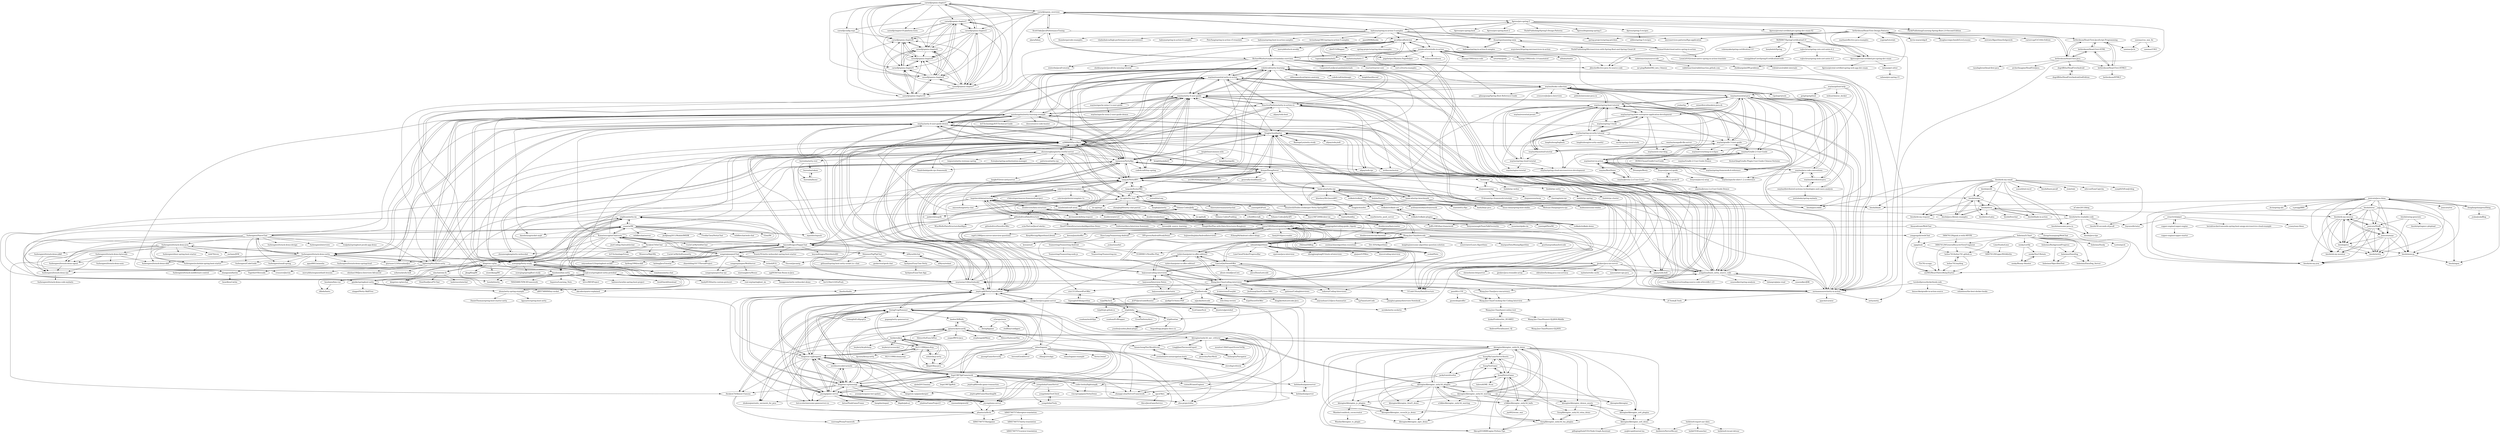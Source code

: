 digraph G {
"carnellj/spmia-chapter1" -> "carnellj/spmia-chapter3"
"carnellj/spmia-chapter1" -> "carnellj/spmia-chapter2"
"carnellj/spmia-chapter1" -> "carnellj/spmia-chapter4"
"carnellj/spmia-chapter1" -> "carnellj/spmia-chapter10"
"carnellj/spmia-chapter1" -> "carnellj/spmia-chapter6"
"carnellj/spmia-chapter1" -> "carnellj/spmia-chapter5"
"carnellj/spmia-chapter1" -> "carnellj/spmia-chapter7"
"carnellj/spmia-chapter1" -> "carnellj/spmia-chapter9"
"carnellj/spmia-chapter1" -> "carnellj/spmia-chapter8"
"carnellj/spmia-chapter1" -> "carnellj/config-repo"
"carnellj/spmia-chapter1" -> "carnellj/chapter10-platform-tests"
"carnellj/spmia-chapter1" -> "carnellj/spmia_overview"
"waylau/books-collection" -> "waylau/essential-netty-in-action"
"waylau/books-collection" -> "waylau/netty-4-user-guide"
"waylau/books-collection" -> "waylau/spring-framework-4-reference" ["e"=1]
"waylau/books-collection" -> "waylau/netty-4-user-guide-demos"
"waylau/books-collection" -> "waylau/essential-java"
"waylau/books-collection" -> "code4craft/netty-learning"
"waylau/books-collection" -> "vipshop/vjtools" ["e"=1]
"waylau/books-collection" -> "waylau/distributed-systems-technologies-and-cases-analysis"
"waylau/books-collection" -> "scalad/Note" ["e"=1]
"waylau/books-collection" -> "waylau/spring-boot-tutorial"
"waylau/books-collection" -> "crossoverJie/Java-Interview" ["e"=1]
"waylau/books-collection" -> "waylau/spring-boot-enterprise-application-development"
"waylau/books-collection" -> "biezhi/java-bible" ["e"=1]
"waylau/books-collection" -> "qibaoguang/Spring-Boot-Reference-Guide" ["e"=1]
"waylau/books-collection" -> "jobbole/awesome-java-cn" ["e"=1]
"bethrobson/Head-First-HTML" -> "bethrobson/Head-First-HTML5"
"bethrobson/Head-First-HTML" -> "bethrobson/Head-First-JavaScript-Programming"
"bethrobson/Head-First-HTML" -> "bethrobson/Head-First-Java"
"landon30/Bulls" -> "ppiastucki/recast4j"
"landon30/Bulls" -> "dwing4g/jane"
"landon30/Bulls" -> "zhangqi-ulua/ServerFramework"
"fuzhengwei/NaiveChat" -> "fuzhengwei/itstack-demo-netty"
"fuzhengwei/NaiveChat" -> "fuzhengwei/interview" ["e"=1]
"fuzhengwei/NaiveChat" -> "realpdai/springboot-javafx-app-demo" ["e"=1]
"fuzhengwei/NaiveChat" -> "sanshengshui/netty-learning-example"
"fuzhengwei/NaiveChat" -> "fuzhengwei/CodeGuide" ["e"=1]
"fuzhengwei/NaiveChat" -> "fuzhengwei/itstack-demo-design" ["e"=1]
"fuzhengwei/NaiveChat" -> "fuzhengwei/small-spring" ["e"=1]
"fuzhengwei/NaiveChat" -> "fuzhengwei/schedule-spring-boot-starter"
"fuzhengwei/NaiveChat" -> "fuzhengwei/itstack-demo-rpc"
"fuzhengwei/NaiveChat" -> "waylau/netty-4-user-guide-demos"
"fuzhengwei/NaiveChat" -> "zhangyaoo/fastim"
"fuzhengwei/NaiveChat" -> "lightningMan/flash-netty"
"fuzhengwei/NaiveChat" -> "fuzhengwei/itstack-demo-agent"
"fuzhengwei/NaiveChat" -> "fuzhengwei/itstack-demo-jvm"
"fuzhengwei/NaiveChat" -> "yuanrw/IM"
"bethrobson/Head-First-Java" -> "bethrobson/Head-First-Design-Patterns"
"bethrobson/Head-First-Java" -> "bethrobson/Head-First-JavaScript-Programming"
"bethrobson/Head-First-Java" -> "bethrobson/Head-First-HTML5"
"bethrobson/Head-First-Java" -> "raoufaghrout/head-first-java"
"bethrobson/Head-First-Java" -> "bethrobson/Head-First-HTML"
"bethrobson/Head-First-Java" -> "archerImagine/HeadFirstJava"
"bethrobson/Head-First-Java" -> "dogriffiths/HeadFirstAndroid"
"carnellj/spmia_overview" -> "carnellj/spmia-chapter1"
"carnellj/spmia_overview" -> "carnellj/spmia-chapter2"
"carnellj/spmia_overview" -> "carnellj/spmia-chapter3"
"carnellj/spmia_overview" -> "carnellj/config-repo"
"carnellj/spmia_overview" -> "Apress/pro-spring-5"
"carnellj/spmia_overview" -> "habuma/spring-in-action-5-samples"
"carnellj/spmia_overview" -> "josiahcarlson/redis-in-action"
"carnellj/spmia_overview" -> "normanmaurer/netty-in-action"
"carnellj/spmia_overview" -> "ihuaylupo/manning-smia"
"carnellj/spmia_overview" -> "carnellj/spmia-chapter6"
"carnellj/spmia_overview" -> "carnellj/spmia-chapter4"
"carnellj/spmia_overview" -> "carnellj/spmia-chapter7"
"carnellj/spmia_overview" -> "PacktPublishing/Learning-Spring-Boot-2.0-Second-Edition"
"carnellj/spmia_overview" -> "ScottOaks/JavaPerformanceTuning"
"waylau/distributed-systems-technologies-and-cases-analysis" -> "waylau/distributed-java"
"waylau/distributed-systems-technologies-and-cases-analysis" -> "waylau/books-collection"
"waylau/distributed-systems-technologies-and-cases-analysis" -> "waylau/java-code-conventions"
"waylau/distributed-systems-technologies-and-cases-analysis" -> "justinbaby/spring-mybatis" ["e"=1]
"bethrobson/Head-First-Design-Patterns" -> "bethrobson/Head-First-Java"
"bethrobson/Head-First-Design-Patterns" -> "jbloch/effective-java-3e-source-code" ["e"=1]
"bethrobson/Head-First-Design-Patterns" -> "kevin-wayne/algs4" ["e"=1]
"bethrobson/Head-First-Design-Patterns" -> "java8/Java8InAction"
"bethrobson/Head-First-Design-Patterns" -> "spring-projects/spring-petclinic" ["e"=1]
"bethrobson/Head-First-Design-Patterns" -> "douglascraigschmidt/LiveLessons" ["e"=1]
"bethrobson/Head-First-Design-Patterns" -> "bethrobson/Head-First-JavaScript-Programming"
"bethrobson/Head-First-Design-Patterns" -> "aistrate/AlgorithmsSedgewick" ["e"=1]
"bethrobson/Head-First-Design-Patterns" -> "normanmaurer/netty-in-action"
"bethrobson/Head-First-Design-Patterns" -> "careercup/CtCI-6th-Edition" ["e"=1]
"bethrobson/Head-First-Design-Patterns" -> "shekhargulati/99-problems" ["e"=1]
"bethrobson/Head-First-Design-Patterns" -> "RichardWarburton/java-8-lambdas-exercises"
"bethrobson/Head-First-Design-Patterns" -> "marhan/effective-java-examples" ["e"=1]
"bethrobson/Head-First-Design-Patterns" -> "microservices-patterns/ftgo-application" ["e"=1]
"bethrobson/Head-First-Design-Patterns" -> "eugenp/tutorials" ["e"=1]
"creactiviti/piper" -> "copper-engine/copper-engine"
"creactiviti/piper" -> "berndruecker/camunda-spring-boot-amqp-microservice-cloud-example" ["e"=1]
"creactiviti/piper" -> "liuyuyu/dictator"
"creactiviti/piper" -> "j-easy/easy-flows" ["e"=1]
"java8/Java8InAction" -> "RichardWarburton/java-8-lambdas-exercises"
"java8/Java8InAction" -> "winterbe/java8-tutorial" ["e"=1]
"java8/Java8InAction" -> "normanmaurer/netty-in-action"
"java8/Java8InAction" -> "josiahcarlson/redis-in-action"
"java8/Java8InAction" -> "jbloch/effective-java-3e-source-code" ["e"=1]
"java8/Java8InAction" -> "shekhargulati/java8-the-missing-tutorial" ["e"=1]
"java8/Java8InAction" -> "mercyblitz/tech-weekly" ["e"=1]
"java8/Java8InAction" -> "code4craft/tiny-spring" ["e"=1]
"java8/Java8InAction" -> "tuguangquan/mybatis" ["e"=1]
"java8/Java8InAction" -> "mybatis/mybatis-3" ["e"=1]
"java8/Java8InAction" -> "pagehelper/Mybatis-PageHelper" ["e"=1]
"java8/Java8InAction" -> "redisson/redisson" ["e"=1]
"java8/Java8InAction" -> "abel533/Mapper" ["e"=1]
"java8/Java8InAction" -> "spring-projects/spring-data-examples" ["e"=1]
"java8/Java8InAction" -> "qibaoguang/Spring-Boot-Reference-Guide" ["e"=1]
"waylau/netty-4-user-guide" -> "waylau/essential-netty-in-action"
"waylau/netty-4-user-guide" -> "waylau/netty-4-user-guide-demos"
"waylau/netty-4-user-guide" -> "code4craft/netty-learning"
"waylau/netty-4-user-guide" -> "waylau/apache-mina-2.x-user-guide"
"waylau/netty-4-user-guide" -> "sanshengshui/netty-learning-example"
"waylau/netty-4-user-guide" -> "waylau/spring-framework-4-reference" ["e"=1]
"waylau/netty-4-user-guide" -> "a2888409/face2face"
"waylau/netty-4-user-guide" -> "luxiaoxun/NettyRpc"
"waylau/netty-4-user-guide" -> "yongshun/learn_netty_source_code"
"waylau/netty-4-user-guide" -> "normanmaurer/netty-in-action"
"waylau/netty-4-user-guide" -> "wuyinxian124/nettybook2"
"waylau/netty-4-user-guide" -> "tang-jie/NettyRPC"
"waylau/netty-4-user-guide" -> "jwpttcg66/NettyGameServer"
"waylau/netty-4-user-guide" -> "ReactivePlatform/netty-in-action-cn"
"waylau/netty-4-user-guide" -> "waylau/books-collection"
"waylau/netty-4-user-guide-demos" -> "waylau/netty-4-user-guide"
"waylau/netty-4-user-guide-demos" -> "sanshengshui/netty-learning-example"
"waylau/netty-4-user-guide-demos" -> "waylau/essential-netty-in-action"
"waylau/netty-4-user-guide-demos" -> "code4craft/netty-learning"
"waylau/netty-4-user-guide-demos" -> "luxiaoxun/NettyRpc"
"waylau/netty-4-user-guide-demos" -> "jwpttcg66/NettyGameServer"
"waylau/netty-4-user-guide-demos" -> "wuyinxian124/nettybook2"
"waylau/netty-4-user-guide-demos" -> "a2888409/face2face"
"waylau/netty-4-user-guide-demos" -> "yongshun/learn_netty_source_code"
"waylau/netty-4-user-guide-demos" -> "tang-jie/NettyRPC"
"waylau/netty-4-user-guide-demos" -> "normanmaurer/netty-in-action"
"waylau/netty-4-user-guide-demos" -> "fengjiachun/Jupiter"
"waylau/netty-4-user-guide-demos" -> "lightningMan/flash-netty"
"waylau/netty-4-user-guide-demos" -> "fuzhengwei/itstack-demo-netty"
"waylau/netty-4-user-guide-demos" -> "qiurunze123/threadandjuc" ["e"=1]
"fengjiachun/Jupiter" -> "tang-jie/NettyRPC"
"fengjiachun/Jupiter" -> "BazingaLyn/netty-study"
"fengjiachun/Jupiter" -> "luxiaoxun/NettyRpc"
"fengjiachun/Jupiter" -> "hank-whu/turbo-rpc"
"fengjiachun/Jupiter" -> "alipay/sofa-jraft" ["e"=1]
"fengjiachun/Jupiter" -> "alipay/sofa-bolt" ["e"=1]
"fengjiachun/Jupiter" -> "dempeZheng/forest"
"fengjiachun/Jupiter" -> "a2888409/face2face"
"fengjiachun/Jupiter" -> "hank-whu/rpc-benchmark"
"fengjiachun/Jupiter" -> "alipay/sofa-rpc" ["e"=1]
"fengjiachun/Jupiter" -> "mpusher/mpush" ["e"=1]
"fengjiachun/Jupiter" -> "jwpttcg66/NettyGameServer"
"fengjiachun/Jupiter" -> "waylau/netty-4-user-guide"
"fengjiachun/Jupiter" -> "code4craft/netty-learning"
"fengjiachun/Jupiter" -> "weibocom/motan" ["e"=1]
"Kanarienvogels/Chatroom" -> "beyondfengyu/HappyChat"
"Kanarienvogels/Chatroom" -> "songxinjianqwe/Chat"
"Kanarienvogels/Chatroom" -> "lmxdawn/him-netty"
"Kanarienvogels/Chatroom" -> "YeautyYE/netty-websocket-spring-boot-starter" ["e"=1]
"Kanarienvogels/Chatroom" -> "kingston-csj/im"
"Kanarienvogels/Chatroom" -> "ShimmerPig/PigChat"
"Kanarienvogels/Chatroom" -> "AwakenCN/InChat"
"Kanarienvogels/Chatroom" -> "a2888409/face2face"
"Kanarienvogels/Chatroom" -> "UncleCatMySelf/InChat"
"Kanarienvogels/Chatroom" -> "pjmike/springboot-netty"
"Kanarienvogels/Chatroom" -> "zhangyaoo/fastim"
"Kanarienvogels/Chatroom" -> "JustCoding-Hai/subtlechat" ["e"=1]
"Kanarienvogels/Chatroom" -> "waylau/netty-4-user-guide-demos"
"Kanarienvogels/Chatroom" -> "yuanrw/IM"
"Kanarienvogels/Chatroom" -> "luxiaoxun/NettyRpc"
"SwingFrog/Summer" -> "kingston-csj/jforgame"
"SwingFrog/Summer" -> "kingston-csj/mmorpg"
"SwingFrog/Summer" -> "jzyong/game-server"
"SwingFrog/Summer" -> "jwpttcg66/NettyGameServer"
"SwingFrog/Summer" -> "qugang/netty-gameserver"
"SwingFrog/Summer" -> "AwakenCN/Almost-Famous"
"SwingFrog/Summer" -> "zfoo-project/zfoo" ["e"=1]
"SwingFrog/Summer" -> "jzyong/mmo-server"
"SwingFrog/Summer" -> "bupt1987/JgFramework"
"SwingFrog/Summer" -> "phantacix/litchi"
"SwingFrog/Summer" -> "zhangqi-ulua/ServerFramework"
"SwingFrog/Summer" -> "l42111996/java-Kcp"
"SwingFrog/Summer" -> "iohao/iogame"
"SwingFrog/Summer" -> "landon30/Bulls"
"SwingFrog/Summer" -> "Golangltd/LollipopGo" ["e"=1]
"jwpttcg66/NettyGameServer" -> "jzyong/game-server"
"jwpttcg66/NettyGameServer" -> "kingston-csj/jforgame"
"jwpttcg66/NettyGameServer" -> "menacher/java-game-server"
"jwpttcg66/NettyGameServer" -> "SwingFrog/Summer"
"jwpttcg66/NettyGameServer" -> "bupt1987/JgFramework"
"jwpttcg66/NettyGameServer" -> "kingston-csj/mmorpg"
"jwpttcg66/NettyGameServer" -> "a2888409/face2face"
"jwpttcg66/NettyGameServer" -> "waylau/netty-4-user-guide-demos"
"jwpttcg66/NettyGameServer" -> "hstcscolor/awesome-gameserver-cn" ["e"=1]
"jwpttcg66/NettyGameServer" -> "jzyong/mmo-server"
"jwpttcg66/NettyGameServer" -> "tang-jie/NettyRPC"
"jwpttcg66/NettyGameServer" -> "waylau/netty-4-user-guide"
"jwpttcg66/NettyGameServer" -> "zfoo-project/zfoo" ["e"=1]
"jwpttcg66/NettyGameServer" -> "sanshengshui/netty-learning-example"
"jwpttcg66/NettyGameServer" -> "luxiaoxun/NettyRpc"
"jzyong/game-server" -> "jwpttcg66/NettyGameServer"
"jzyong/game-server" -> "kingston-csj/jforgame"
"jzyong/game-server" -> "kingston-csj/mmorpg"
"jzyong/game-server" -> "SwingFrog/Summer"
"jzyong/game-server" -> "jzyong/mmo-server"
"jzyong/game-server" -> "menacher/java-game-server"
"jzyong/game-server" -> "bupt1987/JgFramework"
"jzyong/game-server" -> "hstcscolor/awesome-gameserver-cn" ["e"=1]
"jzyong/game-server" -> "ylmbtm/GameProject3" ["e"=1]
"jzyong/game-server" -> "xiaonanln/goworld" ["e"=1]
"jzyong/game-server" -> "needmorecode/carmelo"
"jzyong/game-server" -> "ketoo/NoahGameFrame" ["e"=1]
"jzyong/game-server" -> "zfoo-project/zfoo" ["e"=1]
"jzyong/game-server" -> "liangdas/mqant" ["e"=1]
"jzyong/game-server" -> "libgdx/gdx-ai" ["e"=1]
"needmorecode/carmelo" -> "kingston-csj/jforgame"
"needmorecode/carmelo" -> "kingston-csj/mmorpg"
"needmorecode/carmelo" -> "jzyong/game-server"
"needmorecode/carmelo" -> "bupt1987/JgFramework"
"zhangyaoo/fastim" -> "beardlessCat/im"
"fuzhengwei/itstack-demo-bytecode" -> "fuzhengwei/itstack-demo-agent"
"fuzhengwei/itstack-demo-bytecode" -> "fuzhengwei/itstack-demo-ddd"
"fuzhengwei/itstack-demo-bytecode" -> "fuzhengwei/itstack-demo-rpc"
"fuzhengwei/itstack-demo-bytecode" -> "fuzhengwei/itstack-demo-asm"
"a2888409/face2face" -> "jwpttcg66/NettyGameServer"
"a2888409/face2face" -> "mpusher/mpush" ["e"=1]
"a2888409/face2face" -> "beyondfengyu/HappyChat"
"a2888409/face2face" -> "luxiaoxun/NettyRpc"
"a2888409/face2face" -> "tang-jie/NettyRPC"
"a2888409/face2face" -> "code4craft/netty-learning"
"a2888409/face2face" -> "waylau/netty-4-user-guide"
"a2888409/face2face" -> "fengjiachun/Jupiter"
"a2888409/face2face" -> "waylau/netty-4-user-guide-demos"
"a2888409/face2face" -> "im-qq/netty-chat"
"a2888409/face2face" -> "dempeZheng/forest"
"a2888409/face2face" -> "zhoumengkang/netty-restful-server"
"a2888409/face2face" -> "waylau/essential-netty-in-action"
"a2888409/face2face" -> "sanshengshui/netty-learning-example"
"a2888409/face2face" -> "normanmaurer/netty-in-action"
"doubleview/data-structure" -> "doubleview/jeebase"
"doubleview/data-structure" -> "doubleview/fastcrawler"
"doubleview/data-structure" -> "doubleview/wechat-knowme"
"doubleview/data-structure" -> "buptdavid/datastructure"
"doubleview/data-structure" -> "githubofrico/DataStructure"
"doubleview/data-structure" -> "UCodeUStory/DataStructure" ["e"=1]
"doubleview/data-structure" -> "Wang-Jun-Chao/leetcode"
"doubleview/data-structure" -> "yangengzhe/coding-guide_i3geek"
"doubleview/data-structure" -> "doubleview/x123"
"githubofrico/DataStructure" -> "buptdavid/datastructure"
"githubofrico/DataStructure" -> "doubleview/data-structure"
"githubofrico/DataStructure" -> "UCodeUStory/DataStructure" ["e"=1]
"githubofrico/DataStructure" -> "githubofrico/SwordtoOffer"
"githubofrico/DataStructure" -> "WiseWolfs/DataStructureAndAlgos"
"githubofrico/DataStructure" -> "yangengzhe/coding-guide_i3geek"
"githubofrico/DataStructure" -> "Viscent/javamtp" ["e"=1]
"githubofrico/DataStructure" -> "echoTheLiar/JavaCodeAcc" ["e"=1]
"githubofrico/DataStructure" -> "xurui1995/Sword-pointing-to-offer"
"githubofrico/DataStructure" -> "floor07/DataStructuresAndAlgorithm-Demo"
"githubofrico/DataStructure" -> "lexburner/Java-Interview-Summary" ["e"=1]
"githubofrico/DataStructure" -> "nibnait/algorithms"
"githubofrico/DataStructure" -> "kexun/jdk_source_learning" ["e"=1]
"githubofrico/DataStructure" -> "RongleXie/Play-with-Data-Structures-Ronglexie"
"buremba/rakam" -> "buremba/kume"
"code4craft/netty-learning" -> "luxiaoxun/NettyRpc"
"code4craft/netty-learning" -> "waylau/netty-4-user-guide"
"code4craft/netty-learning" -> "waylau/netty-4-user-guide-demos"
"code4craft/netty-learning" -> "waylau/essential-netty-in-action"
"code4craft/netty-learning" -> "sanshengshui/netty-learning-example"
"code4craft/netty-learning" -> "code4craft/tiny-spring" ["e"=1]
"code4craft/netty-learning" -> "yongshun/learn_netty_source_code"
"code4craft/netty-learning" -> "normanmaurer/netty-in-action"
"code4craft/netty-learning" -> "netty/netty" ["e"=1]
"code4craft/netty-learning" -> "a2888409/face2face"
"code4craft/netty-learning" -> "mrniko/netty-socketio" ["e"=1]
"code4craft/netty-learning" -> "tang-jie/NettyRPC"
"code4craft/netty-learning" -> "oldmanpushcart/greys-anatomy" ["e"=1]
"code4craft/netty-learning" -> "code4craft/webmagic" ["e"=1]
"code4craft/netty-learning" -> "knightliao/disconf" ["e"=1]
"josiahcarlson/redis-in-action" -> "huangz1990/riacn-code"
"josiahcarlson/redis-in-action" -> "java8/Java8InAction"
"josiahcarlson/redis-in-action" -> "normanmaurer/netty-in-action"
"josiahcarlson/redis-in-action" -> "xetorthio/jedis" ["e"=1]
"josiahcarlson/redis-in-action" -> "ReactivePlatform/netty-in-action-cn"
"josiahcarlson/redis-in-action" -> "RichardWarburton/java-8-lambdas-exercises"
"josiahcarlson/redis-in-action" -> "huangz1990/redis-3.0-annotated" ["e"=1]
"josiahcarlson/redis-in-action" -> "tuguangquan/mybatis" ["e"=1]
"josiahcarlson/redis-in-action" -> "rabbitinaction/sourcecode"
"josiahcarlson/redis-in-action" -> "redisson/redisson" ["e"=1]
"josiahcarlson/redis-in-action" -> "pagehelper/Mybatis-PageHelper" ["e"=1]
"josiahcarlson/redis-in-action" -> "mybatis/mybatis-3" ["e"=1]
"josiahcarlson/redis-in-action" -> "code4craft/netty-learning"
"josiahcarlson/redis-in-action" -> "vipshop/vjtools" ["e"=1]
"josiahcarlson/redis-in-action" -> "alibaba/dubbo" ["e"=1]
"dogriffiths/HeadFirstAndroid2ndEdition" -> "dogriffiths/HeadFirstAndroid"
"Apress/pro-spring-5" -> "Apress/pro-spring-boot-2"
"Apress/pro-spring-5" -> "Apress/spring-5-recipes"
"Apress/pro-spring-5" -> "Apress/pivotal-certified-pro-spring-dev-exam-02"
"Apress/pro-spring-5" -> "habuma/spring-in-action-5-samples"
"Apress/pro-spring-5" -> "PacktPublishing/Spring5-Design-Patterns"
"Apress/pro-spring-5" -> "carnellj/spmia_overview"
"Apress/pro-spring-5" -> "Apress/pivotal-certified-pro-spring-dev-exam"
"Apress/pro-spring-5" -> "PacktPublishing/Learning-Spring-Boot-2.0-Second-Edition"
"Apress/pro-spring-5" -> "Apress/beginning-spring-5"
"Apress/pro-spring-5" -> "Apress/pro-spring-boot"
"hank-whu/rpc-benchmark" -> "hank-whu/turbo-rpc"
"hank-whu/rpc-benchmark" -> "fengjiachun/Jupiter"
"hank-whu/rpc-benchmark" -> "stateIs0/Lu-Rpc" ["e"=1]
"hank-whu/rpc-benchmark" -> "baidu/brpc-java" ["e"=1]
"hank-whu/rpc-benchmark" -> "Meituan-Dianping/octo-rpc" ["e"=1]
"hank-whu/rpc-benchmark" -> "dubbo/awesome-dubbo" ["e"=1]
"hank-whu/rpc-benchmark" -> "fengjiachun/doc"
"hank-whu/rpc-benchmark" -> "linux-china/spring-boot-dubbo" ["e"=1]
"hank-whu/turbo-rpc" -> "hank-whu/rpc-benchmark"
"hank-whu/turbo-rpc" -> "fengjiachun/Jupiter"
"hank-whu/turbo-rpc" -> "fengjiachun/doc"
"hank-whu/turbo-rpc" -> "bluedavy/McQueenRPC"
"hank-whu/turbo-rpc" -> "dempeZheng/forest"
"hank-whu/turbo-rpc" -> "tang-jie/NettyRPC"
"hank-whu/turbo-rpc" -> "tinylcy/buddha"
"hank-whu/turbo-rpc" -> "helyho/Voovan" ["e"=1]
"hank-whu/turbo-rpc" -> "alipay/sofa-bolt" ["e"=1]
"hank-whu/turbo-rpc" -> "stateIs0/Lu-Rpc" ["e"=1]
"hank-whu/turbo-rpc" -> "baidu/brpc-java" ["e"=1]
"hank-whu/turbo-rpc" -> "redkale/redkale"
"BazingaLyn/netty-study" -> "fengjiachun/Jupiter"
"fuzhengwei/itstack-demo-jvm" -> "fuzhengwei/itstack-demo-rpc"
"fuzhengwei/itstack-demo-jvm" -> "tzh476/zvm" ["e"=1]
"fuzhengwei/itstack-demo-jvm" -> "fuzhengwei/itstack-demo-ddd"
"fuzhengwei/itstack-demo-jvm" -> "zachaxy/JVM" ["e"=1]
"fuzhengwei/itstack-demo-jvm" -> "fuzhengwei/itstack-demo-agent"
"fuzhengwei/itstack-demo-jvm" -> "fuzhengwei/itstack-demo-netty"
"fuzhengwei/itstack-demo-jvm" -> "fuzhengwei/door-spring-boot-starter"
"fuzhengwei/itstack-demo-jvm" -> "fuzhengwei/itstack-demo-jdk8"
"fuzhengwei/itstack-demo-jvm" -> "fuzhengwei/itstack-demo-bytecode"
"fuzhengwei/itstack-demo-jvm" -> "fuzhengwei/schedule-spring-boot-starter"
"GaoLeiQin/SwordOffer" -> "haiyusun/coding-interviews"
"GaoLeiQin/SwordOffer" -> "ryderchan/point-to-offer-edition2"
"GaoLeiQin/SwordOffer" -> "todorex/Coding-Interviews" ["e"=1]
"GaoLeiQin/SwordOffer" -> "xurui1995/Sword-pointing-to-offer"
"GaoLeiQin/SwordOffer" -> "Wang-Jun-Chao/coding-interviews"
"GaoLeiQin/SwordOffer" -> "about-cloud/JavaCore" ["e"=1]
"GaoLeiQin/SwordOffer" -> "JuiceZhou/Leetcode"
"buremba/netty-rest" -> "buremba/kume"
"buremba/netty-rest" -> "buremba/rakam"
"yuanrw/IM" -> "kingston-csj/im"
"yuanrw/IM" -> "yinjihuan/netty-im"
"yuanrw/IM" -> "crossoverJie/cim" ["e"=1]
"yuanrw/IM" -> "52im/IM"
"yuanrw/IM" -> "zhangyaoo/fastim"
"yuanrw/IM" -> "wildfirechat/server" ["e"=1]
"yuanrw/IM" -> "a2888409/face2face"
"yuanrw/IM" -> "daoshenzzg/socket-mqtt" ["e"=1]
"yuanrw/IM" -> "all4you/bitchat"
"yuanrw/IM" -> "mpusher/mpush" ["e"=1]
"yuanrw/IM" -> "fuzhengwei/NaiveChat"
"yuanrw/IM" -> "JackJiang2011/MobileIMSDK" ["e"=1]
"yuanrw/IM" -> "Kanarienvogels/Chatroom"
"yuanrw/IM" -> "FreddyChen/NettyChat" ["e"=1]
"yuanrw/IM" -> "wildfirechat/web-chat" ["e"=1]
"panxl6/cc150" -> "gaoweibupt/offer"
"panxl6/cc150" -> "Wang-Jun-Chao/Cracking-the-Coding-Interview"
"aCoder2013/blog" -> "biezhi/write-readable-code"
"sanshengshui/netty-learning-example" -> "waylau/netty-4-user-guide-demos"
"sanshengshui/netty-learning-example" -> "code4craft/netty-learning"
"sanshengshui/netty-learning-example" -> "luxiaoxun/NettyRpc"
"sanshengshui/netty-learning-example" -> "waylau/netty-4-user-guide"
"sanshengshui/netty-learning-example" -> "crossoverJie/cim" ["e"=1]
"sanshengshui/netty-learning-example" -> "xuwujing/Netty-study"
"sanshengshui/netty-learning-example" -> "qiurunze123/threadandjuc" ["e"=1]
"sanshengshui/netty-learning-example" -> "IoT-Technology/IOT-Technical-Guide" ["e"=1]
"sanshengshui/netty-learning-example" -> "yongshun/learn_netty_source_code"
"sanshengshui/netty-learning-example" -> "jwpttcg66/NettyGameServer"
"sanshengshui/netty-learning-example" -> "daoshenzzg/socket-mqtt" ["e"=1]
"sanshengshui/netty-learning-example" -> "waylau/essential-netty-in-action"
"sanshengshui/netty-learning-example" -> "Snailclimb/guide-rpc-framework" ["e"=1]
"sanshengshui/netty-learning-example" -> "fuzhengwei/itstack-demo-netty"
"sanshengshui/netty-learning-example" -> "doocs/source-code-hunter" ["e"=1]
"RichardWarburton/java-8-lambdas-exercises" -> "java8/Java8InAction"
"RichardWarburton/java-8-lambdas-exercises" -> "shekhargulati/java8-the-missing-tutorial" ["e"=1]
"RichardWarburton/java-8-lambdas-exercises" -> "josiahcarlson/redis-in-action"
"RichardWarburton/java-8-lambdas-exercises" -> "normanmaurer/netty-in-action"
"RichardWarburton/java-8-lambdas-exercises" -> "ReactivePlatform/netty-in-action-cn"
"RichardWarburton/java-8-lambdas-exercises" -> "waylau/netty-4-user-guide"
"RichardWarburton/java-8-lambdas-exercises" -> "ScottOaks/JavaPerformanceTuning"
"RichardWarburton/java-8-lambdas-exercises" -> "CarpenterLee/JavaLambdaInternals" ["e"=1]
"RichardWarburton/java-8-lambdas-exercises" -> "jbloch/effective-java-3e-source-code" ["e"=1]
"RichardWarburton/java-8-lambdas-exercises" -> "winterbe/java8-tutorial" ["e"=1]
"RichardWarburton/java-8-lambdas-exercises" -> "reactor/reactor-core" ["e"=1]
"RichardWarburton/java-8-lambdas-exercises" -> "waylau/essential-netty-in-action"
"RichardWarburton/java-8-lambdas-exercises" -> "code4craft/netty-learning"
"RichardWarburton/java-8-lambdas-exercises" -> "shekhargulati/99-problems" ["e"=1]
"RichardWarburton/java-8-lambdas-exercises" -> "vert-x3/vertx-examples" ["e"=1]
"waylau/spring-5-book" -> "waylau/spring-boot-tutorial"
"waylau/spring-5-book" -> "waylau/spring-security-tutorial"
"waylau/spring-5-book" -> "waylau/spring-boot-enterprise-application-development"
"AwakenCN/InChat" -> "AwakenCN/Almost-Famous"
"AwakenCN/InChat" -> "Kanarienvogels/Chatroom"
"AwakenCN/InChat" -> "yinjihuan/netty-im"
"AwakenCN/InChat" -> "ShimmerPig/PigChat"
"AwakenCN/InChat" -> "Wizzercn/MqttWk" ["e"=1]
"AwakenCN/InChat" -> "all4you/bitchat"
"AwakenCN/InChat" -> "lmxdawn/him-netty"
"AwakenCN/InChat" -> "IoT-Technology/Groza" ["e"=1]
"pjmike/springboot-netty" -> "nosqlcoco/springboot-netty-protobuf"
"pjmike/springboot-netty" -> "a805748009/hxy-socket"
"pjmike/springboot-netty" -> "singgel/Netty-SkillTree"
"pjmike/springboot-netty" -> "zbum/netty-spring-example"
"langke93/rest-nettyserver" -> "anyunzhong/netty-chat"
"waylau/github-help" -> "waylau/Gradle-2-User-Guide"
"waylau/github-help" -> "waylau/spring-framework-4-reference" ["e"=1]
"waylau/github-help" -> "gotgit/gotgithub" ["e"=1]
"waylau/github-help" -> "waylau/essential-java"
"waylau/github-help" -> "widuu/chinese_docker" ["e"=1]
"szhnet/kcp-netty" -> "l42111996/java-Kcp"
"szhnet/kcp-netty" -> "hkspirt/kcp-java"
"szhnet/kcp-netty" -> "beykery/jkcp"
"ccfish86/sctalk" -> "Seeyouenough/TeamTalkOverwrite"
"lmxdawn/him-netty" -> "lmxdawn/him-vue"
"lmxdawn/him-netty" -> "httvc/MESProject" ["e"=1]
"lmxdawn/him-netty" -> "dhbdn/lantu" ["e"=1]
"lmxdawn/him-netty" -> "halower/newbie-spring-boot-project" ["e"=1]
"lmxdawn/him-netty" -> "itenl/QuickDownload" ["e"=1]
"lmxdawn/him-netty" -> "TANZAME/TZM.XFramework" ["e"=1]
"lmxdawn/him-netty" -> "Imputes/Learning_Note" ["e"=1]
"luxiaoxun/NettyRpc" -> "tang-jie/NettyRPC"
"luxiaoxun/NettyRpc" -> "code4craft/netty-learning"
"luxiaoxun/NettyRpc" -> "waylau/netty-4-user-guide-demos"
"luxiaoxun/NettyRpc" -> "sanshengshui/netty-learning-example"
"luxiaoxun/NettyRpc" -> "fengjiachun/Jupiter"
"luxiaoxun/NettyRpc" -> "a2888409/face2face"
"luxiaoxun/NettyRpc" -> "Snailclimb/guide-rpc-framework" ["e"=1]
"luxiaoxun/NettyRpc" -> "yongshun/learn_netty_source_code"
"luxiaoxun/NettyRpc" -> "waylau/netty-4-user-guide"
"luxiaoxun/NettyRpc" -> "weibocom/motan" ["e"=1]
"luxiaoxun/NettyRpc" -> "jwpttcg66/NettyGameServer"
"luxiaoxun/NettyRpc" -> "alipay/sofa-rpc" ["e"=1]
"luxiaoxun/NettyRpc" -> "wuyinxian124/nettybook2"
"luxiaoxun/NettyRpc" -> "dempeZheng/forest"
"luxiaoxun/NettyRpc" -> "code4craft/tiny-spring" ["e"=1]
"waylau/distributed-java" -> "waylau/distributed-systems-technologies-and-cases-analysis"
"waylau/distributed-java" -> "waylau/essential-java"
"waylau/distributed-java" -> "waylau/java-code-conventions"
"xuwujing/Netty-study" -> "nosqlcoco/springboot-netty-protobuf"
"xuwujing/Netty-study" -> "sanshengshui/netty-learning-example"
"xuwujing/Netty-study" -> "yinjihuan/netty-im"
"xuwujing/Netty-study" -> "fuzhengwei/itstack-demo-netty"
"xuwujing/Netty-study" -> "waylau/netty-4-user-guide-demos"
"xuwujing/Netty-study" -> "howdyli/netty"
"xuwujing/Netty-study" -> "xuwujing/springBoot-study" ["e"=1]
"xuwujing/Netty-study" -> "yongshun/learn_netty_source_code"
"xuwujing/Netty-study" -> "tonyboxes/netty-chat"
"xuwujing/Netty-study" -> "wuyinxian124/nettybook2"
"xuwujing/Netty-study" -> "luxiaoxun/NettyRpc"
"haiyusun/coding-interviews" -> "ryderchan/point-to-offer-edition2"
"haiyusun/coding-interviews" -> "haiyusun/Interview-Notes"
"haiyusun/coding-interviews" -> "Wang-Jun-Chao/coding-interviews"
"haiyusun/coding-interviews" -> "xurui1995/Sword-pointing-to-offer"
"haiyusun/coding-interviews" -> "GaoLeiQin/SwordOffer"
"haiyusun/coding-interviews" -> "todorex/Coding-Interviews" ["e"=1]
"haiyusun/coding-interviews" -> "haiyusun/data-structures"
"zhoumengkang/netty-restful-server" -> "langke93/rest-nettyserver"
"zhoumengkang/netty-restful-server" -> "zhoumengkang/netty-websocket"
"zhoumengkang/netty-restful-server" -> "shuaiweili/Dubbo-Zookeeper-Netty-SpringMVC" ["e"=1]
"zhoumengkang/netty-restful-server" -> "a2888409/face2face"
"zhoumengkang/netty-restful-server" -> "im-qq/netty-chat"
"zhoumengkang/netty-restful-server" -> "howdyli/netty"
"zhoumengkang/netty-restful-server" -> "buremba/netty-rest"
"zhoumengkang/netty-restful-server" -> "tonyboxes/netty-chat"
"zhoumengkang/netty-restful-server" -> "luxiaoxun/NettyRpc"
"zhoumengkang/netty-restful-server" -> "tang-jie/NettyRPC"
"zhoumengkang/netty-restful-server" -> "leiguorui/netty-resteasy-spring"
"zhoumengkang/netty-restful-server" -> "ScienJus/spring-authorization-manager" ["e"=1]
"zhoumengkang/netty-restful-server" -> "patterncat/netty-rpc"
"zhoumengkang/netty-restful-server" -> "knightliao/pikaQ"
"bupt1987/JgFramework" -> "bupt1987/JgWeb"
"bupt1987/JgFramework" -> "ksfzhaohui/gameserver"
"bupt1987/JgFramework" -> "jwpttcg66/NettyGameServer"
"bupt1987/JgFramework" -> "ksfzhaohui/gserver"
"bupt1987/JgFramework" -> "coder-leehui/lightning4j"
"bupt1987/JgFramework" -> "qiuhd2015/anima"
"bupt1987/JgFramework" -> "jzyong/game-server"
"bupt1987/JgFramework" -> "kingston-csj/jforgame"
"bupt1987/JgFramework" -> "vincepeng/gameNettyDemo"
"bupt1987/JgFramework" -> "kingston-csj/mmorpg"
"bupt1987/JgFramework" -> "cuixin/XGameEnginee"
"bupt1987/JgFramework" -> "jzyong/mmo-server"
"bupt1987/JgFramework" -> "jwpttcg66/redis-game-transaction"
"bupt1987/JgFramework" -> "yongzhidai/GameServer"
"bupt1987/JgFramework" -> "SwingFrog/Summer"
"menacher/java-game-server" -> "jwpttcg66/NettyGameServer"
"menacher/java-game-server" -> "jzyong/game-server"
"menacher/java-game-server" -> "bupt1987/JgFramework"
"menacher/java-game-server" -> "kingston-csj/jforgame"
"menacher/java-game-server" -> "kingston-csj/mmorpg"
"menacher/java-game-server" -> "ScutGame/Scut" ["e"=1]
"menacher/java-game-server" -> "coder-leehui/lightning4j"
"menacher/java-game-server" -> "cuixin/XGameEnginee"
"menacher/java-game-server" -> "jzyong/mmo-server"
"menacher/java-game-server" -> "ksfzhaohui/gameserver"
"menacher/java-game-server" -> "code4craft/netty-learning"
"menacher/java-game-server" -> "ogcs/Okra"
"menacher/java-game-server" -> "mrniko/netty-socketio" ["e"=1]
"menacher/java-game-server" -> "SwingFrog/Summer"
"menacher/java-game-server" -> "jhunters/jprotobuf" ["e"=1]
"ppiastucki/recast4j" -> "SilenceSu/Easy3dNav"
"ppiastucki/recast4j" -> "zhukunqian/unity_navmesh_for_java"
"ppiastucki/recast4j" -> "kbengine/unity3d_nav_critterai"
"ppiastucki/recast4j" -> "fananchong/NavMeshScene"
"ppiastucki/recast4j" -> "snape/RVO2-Java"
"ppiastucki/recast4j" -> "stephengold/Minie" ["e"=1]
"ppiastucki/recast4j" -> "landon30/Bulls"
"ppiastucki/recast4j" -> "beykery/jkcp"
"ppiastucki/recast4j" -> "youlanhai/recastnavigation-learn"
"ppiastucki/recast4j" -> "SilenceSu/recastNav" ["e"=1]
"tang-jie/NettyRPC" -> "luxiaoxun/NettyRpc"
"tang-jie/NettyRPC" -> "mindwind/craft-atom"
"tang-jie/NettyRPC" -> "tang-jie/AvatarMQ"
"tang-jie/NettyRPC" -> "fengjiachun/Jupiter"
"tang-jie/NettyRPC" -> "subchen/jetbrick-template-2x"
"tang-jie/NettyRPC" -> "buptdavid/datastructure"
"tang-jie/NettyRPC" -> "a2888409/face2face"
"tang-jie/NettyRPC" -> "yongshun/learn_netty_source_code"
"tang-jie/NettyRPC" -> "code4craft/netty-learning"
"tang-jie/NettyRPC" -> "jwpttcg66/NettyGameServer"
"tang-jie/NettyRPC" -> "waylau/netty-4-user-guide"
"tang-jie/NettyRPC" -> "jankotek/mapdb" ["e"=1]
"tang-jie/NettyRPC" -> "waylau/netty-4-user-guide-demos"
"tang-jie/NettyRPC" -> "dempeZheng/forest"
"tang-jie/NettyRPC" -> "hank-whu/turbo-rpc"
"biezhi/profit" -> "biezhi/anima"
"biezhi/profit" -> "biezhi/awesome-java-cn"
"lightningMan/flash-netty" -> "waylau/netty-4-user-guide-demos"
"lightningMan/flash-netty" -> "sanshengshui/netty-learning-example"
"lightningMan/flash-netty" -> "sofastack/sofa-bolt" ["e"=1]
"lightningMan/flash-netty" -> "ReactivePlatform/netty-in-action-cn"
"lightningMan/flash-netty" -> "normanmaurer/netty-in-action"
"lightningMan/flash-netty" -> "luxiaoxun/NettyRpc"
"lightningMan/flash-netty" -> "code4craft/netty-learning"
"lightningMan/flash-netty" -> "TogetherOS/cicada" ["e"=1]
"lightningMan/flash-netty" -> "mercyblitz/segmentfault-lessons" ["e"=1]
"lightningMan/flash-netty" -> "fuzhengwei/itstack-demo-netty"
"lightningMan/flash-netty" -> "alipay/sofa-bolt" ["e"=1]
"lightningMan/flash-netty" -> "a2888409/face2face"
"lightningMan/flash-netty" -> "fengjiachun/Jupiter"
"lightningMan/flash-netty" -> "crossoverJie/cim" ["e"=1]
"lightningMan/flash-netty" -> "shishan100/Java-Interview-Advanced" ["e"=1]
"mindwind/craft-atom" -> "subchen/jetbrick-template-2x"
"mindwind/craft-atom" -> "buptdavid/datastructure"
"mindwind/craft-atom" -> "tang-jie/NettyRPC"
"mindwind/craft-atom" -> "kevinsawicki/http-request" ["e"=1]
"mindwind/craft-atom" -> "jankotek/mapdb" ["e"=1]
"mindwind/craft-atom" -> "tinylcy/buddha"
"mindwind/craft-atom" -> "JeffLi1993/fast-framework" ["e"=1]
"biezhi/anima" -> "biezhi/elves"
"biezhi/anima" -> "biezhi/java-library-examples"
"biezhi/anima" -> "biezhi/oh-my-request"
"biezhi/anima" -> "biezhi/excel-plus"
"biezhi/anima" -> "biezhi/blade-in-action"
"kingston-csj/jforgame" -> "kingston-csj/mmorpg"
"kingston-csj/jforgame" -> "jwpttcg66/NettyGameServer"
"kingston-csj/jforgame" -> "jzyong/game-server"
"kingston-csj/jforgame" -> "SwingFrog/Summer"
"kingston-csj/jforgame" -> "bupt1987/JgFramework"
"kingston-csj/jforgame" -> "kingston-csj/gamekeeper"
"kingston-csj/jforgame" -> "jzyong/mmo-server"
"kingston-csj/jforgame" -> "hstcscolor/awesome-gameserver-cn" ["e"=1]
"kingston-csj/jforgame" -> "zhangqi-ulua/ServerFramework"
"kingston-csj/jforgame" -> "needmorecode/carmelo"
"kingston-csj/jforgame" -> "zfoo-project/zfoo" ["e"=1]
"kingston-csj/jforgame" -> "l42111996/java-Kcp"
"kingston-csj/jforgame" -> "phantacix/litchi"
"kingston-csj/jforgame" -> "menacher/java-game-server"
"kingston-csj/jforgame" -> "AwakenCN/Almost-Famous"
"dogriffiths/HeadFirstAndroid" -> "dogriffiths/HeadFirstAndroid2ndEdition"
"habuma/spring-in-action-5-samples" -> "habuma/spring-in-action-4-samples"
"habuma/spring-in-action-5-samples" -> "habuma/spring-in-action-6-samples"
"habuma/spring-in-action-5-samples" -> "PotoYang/spring-in-action-v5-translate" ["e"=1]
"habuma/spring-in-action-5-samples" -> "Apress/pro-spring-5"
"habuma/spring-in-action-5-samples" -> "habuma/spring-boot-in-action-samples"
"habuma/spring-in-action-5-samples" -> "carnellj/spmia_overview"
"habuma/spring-in-action-5-samples" -> "jbloch/effective-java-3e-source-code" ["e"=1]
"habuma/spring-in-action-5-samples" -> "java8/Java8InAction"
"habuma/spring-in-action-5-samples" -> "levinzhang1981/spring-in-action-5-samples"
"habuma/spring-in-action-5-samples" -> "ppatil9096/books" ["e"=1]
"habuma/spring-in-action-5-samples" -> "spring-projects/spring-petclinic" ["e"=1]
"habuma/spring-in-action-5-samples" -> "ihuaylupo/manning-smia"
"habuma/spring-in-action-5-samples" -> "thombergs/code-examples" ["e"=1]
"habuma/spring-in-action-5-samples" -> "vladmihalcea/high-performance-java-persistence" ["e"=1]
"habuma/spring-in-action-5-samples" -> "microservices-patterns/ftgo-application" ["e"=1]
"buptdavid/datastructure" -> "mindwind/craft-atom"
"buptdavid/datastructure" -> "subchen/jetbrick-template-2x"
"buptdavid/datastructure" -> "githubofrico/DataStructure"
"buptdavid/datastructure" -> "tang-jie/NettyRPC"
"buptdavid/datastructure" -> "doubleview/data-structure"
"buptdavid/datastructure" -> "UCodeUStory/DataStructure" ["e"=1]
"buptdavid/datastructure" -> "yangengzhe/coding-guide_i3geek"
"buptdavid/datastructure" -> "kevinsawicki/http-request" ["e"=1]
"buptdavid/datastructure" -> "jankotek/mapdb" ["e"=1]
"buptdavid/datastructure" -> "biezhi/blade" ["e"=1]
"buptdavid/datastructure" -> "biezhi/java-bible" ["e"=1]
"buptdavid/datastructure" -> "WiseWolfs/DataStructureAndAlgos"
"h2pl/leetcode" -> "dingjikerbo/Leetcode-Java" ["e"=1]
"h2pl/leetcode" -> "h2pl/MyTech"
"h2pl/leetcode" -> "h2pl/toutiao"
"h2pl/leetcode" -> "h2pl/zhihu"
"h2pl/leetcode" -> "zaiyunduan123/Java-Summarize" ["e"=1]
"h2pl/leetcode" -> "LjyYano/LeetCode" ["e"=1]
"h2pl/leetcode" -> "Wang-Jun-Chao/coding-interviews"
"h2pl/leetcode" -> "Wang-Jun-Chao/leetcode"
"h2pl/leetcode" -> "jianghui-galaxy/Interview-Notebook" ["e"=1]
"h2pl/leetcode" -> "JGPY/JavaGuideBooster" ["e"=1]
"h2pl/leetcode" -> "haiyusun/coding-interviews"
"h2pl/leetcode" -> "sjsdfg/CS-Notes-PDF" ["e"=1]
"h2pl/leetcode" -> "mJackie/leetcode" ["e"=1]
"h2pl/leetcode" -> "Zeb-D/my-review" ["e"=1]
"h2pl/leetcode" -> "h2pl/SwordToOffer"
"fuzhengwei/itstack-demo-netty" -> "fuzhengwei/NaiveChat"
"fuzhengwei/itstack-demo-netty" -> "fuzhengwei/schedule-spring-boot-starter"
"fuzhengwei/itstack-demo-netty" -> "xuwujing/Netty-study"
"fuzhengwei/itstack-demo-netty" -> "sanshengshui/netty-learning-example"
"fuzhengwei/itstack-demo-netty" -> "waylau/netty-4-user-guide-demos"
"fuzhengwei/itstack-demo-netty" -> "fuzhengwei/itstack-demo-jvm"
"fuzhengwei/itstack-demo-netty" -> "fuzhengwei/itstack-demo-rpc"
"fuzhengwei/itstack-demo-netty" -> "fuzhengwei/small-spring" ["e"=1]
"fuzhengwei/itstack-demo-netty" -> "fuzhengwei/itstack-demo-ddd"
"fuzhengwei/itstack-demo-netty" -> "qiurunze123/threadandjuc" ["e"=1]
"fuzhengwei/itstack-demo-netty" -> "fuzhengwei/itstack-demo-agent"
"fuzhengwei/itstack-demo-netty" -> "fuzhengwei/itstack-demo-springcloud"
"fuzhengwei/itstack-demo-netty" -> "qqxx6661/miaosha" ["e"=1]
"fuzhengwei/itstack-demo-netty" -> "lightningMan/flash-netty"
"fuzhengwei/itstack-demo-netty" -> "fuzhengwei/CodeGuide" ["e"=1]
"waylau/essential-java" -> "waylau/gradle-3-user-guide"
"waylau/essential-java" -> "waylau/distributed-java"
"waylau/essential-java" -> "waylau/java-code-conventions"
"waylau/essential-java" -> "waylau/everything-in-eclipse"
"waylau/essential-java" -> "waylau/spring-framework-4-reference" ["e"=1]
"waylau/essential-java" -> "waylau/spring-boot-enterprise-application-development"
"waylau/essential-java" -> "waylau/books-collection"
"waylau/essential-java" -> "waylau/spring-boot-tutorial"
"waylau/essential-java" -> "biezhi/java-bible" ["e"=1]
"waylau/essential-java" -> "waylau/essential-netty-in-action"
"waylau/essential-java" -> "jcalaz/tip" ["e"=1]
"waylau/essential-java" -> "waylau/spring-security-tutorial"
"waylau/essential-java" -> "wizardforcel/modern-java-zh"
"waylau/essential-java" -> "waylau/apache-shiro-1.2.x-reference" ["e"=1]
"waylau/essential-java" -> "waylau/Gradle-2-User-Guide"
"nibnait/algorithms" -> "xurui1995/Sword-pointing-to-offer"
"nibnait/algorithms" -> "Wang-Jun-Chao/coding-interviews"
"nibnait/algorithms" -> "Wang-Jun-Chao/leetcode"
"nibnait/algorithms" -> "UCodeUStory/DataStructure" ["e"=1]
"nibnait/algorithms" -> "todorex/Coding-Interviews" ["e"=1]
"nibnait/algorithms" -> "LineChen/FlickerProgressBar" ["e"=1]
"nibnait/algorithms" -> "vipstone/java-interview" ["e"=1]
"nibnait/algorithms" -> "zhengjianglong915/note-of-interview" ["e"=1]
"nibnait/algorithms" -> "scalad/Note" ["e"=1]
"nibnait/algorithms" -> "qiujuer/UPMiss" ["e"=1]
"nibnait/algorithms" -> "553899811/NewBie-Plan" ["e"=1]
"nibnait/algorithms" -> "ryderchan/point-to-offer-edition2"
"nibnait/algorithms" -> "githubofrico/DataStructure"
"nibnait/algorithms" -> "buptdavid/datastructure"
"nibnait/algorithms" -> "doocs/coding-interview" ["e"=1]
"h2pl/zhihu" -> "h2pl/toutiao"
"h2pl/zhihu" -> "csuduan/multiSpa"
"h2pl/zhihu" -> "csuduan/EsWrapper"
"h2pl/zhihu" -> "ErosPlatform/docs" ["e"=1]
"h2pl/zhihu" -> "jcasbin/jcasbin-jfinal-plugin" ["e"=1]
"DyncLang/Teameeting-Android" -> "Teameeting/Teameeting-Android"
"DyncLang/Teameeting-Android" -> "jcalaz/xmarket" ["e"=1]
"tang-jie/AvatarMQ" -> "tang-jie/NettyRPC"
"tang-jie/AvatarMQ" -> "xuxueli/xxl-mq" ["e"=1]
"tang-jie/AvatarMQ" -> "im-qq/netty-chat"
"h2pl/MyTech" -> "h2pl/h2pl.github.io"
"h2pl/MyTech" -> "h2pl/zhihu"
"Amayadream/WebChat" -> "chengchuanqiang/WebChat"
"Amayadream/WebChat" -> "yangengzhe/webChat"
"Amayadream/WebChat" -> "beyondfengyu/HappyChat"
"dempeZheng/forest" -> "fengjiachun/Jupiter"
"dempeZheng/forest" -> "tang-jie/NettyRPC"
"dempeZheng/forest" -> "hank-whu/turbo-rpc"
"dempeZheng/forest" -> "luxiaoxun/NettyRpc"
"dempeZheng/forest" -> "a2888409/face2face"
"dempeZheng/forest" -> "im-qq/netty-chat"
"dempeZheng/forest" -> "tang-jie/AvatarMQ"
"dempeZheng/forest" -> "yu199195/happylifeplat-transaction" ["e"=1]
"dempeZheng/forest" -> "shuaiweili/Dubbo-Zookeeper-Netty-SpringMVC" ["e"=1]
"dempeZheng/forest" -> "zhujunxxxxx/rpc"
"dempeZheng/forest" -> "lindzh/rpc"
"dempeZheng/forest" -> "generallycloud/baseio"
"fuzhengwei/itstack-demo-rpc" -> "fuzhengwei/itstack-demo-code-mybatis"
"ShimmerPig/PigChat" -> "githuanl/spring-boot-netty-socket.io---chat" ["e"=1]
"ShimmerPig/PigChat" -> "geekerstar/geek-chat"
"ShimmerPig/PigChat" -> "bydzjmx/EasyChat-Netty"
"waylau/Gradle-2-User-Guide" -> "waylau/gradle-3-user-guide"
"waylau/Gradle-2-User-Guide" -> "waylau/spring-framework-4-reference" ["e"=1]
"waylau/Gradle-2-User-Guide" -> "AvatarQing/Gradle-Plugin-User-Guide-Chinese-Verision" ["e"=1]
"waylau/Gradle-2-User-Guide" -> "DONGChuan/GradleUserGuide" ["e"=1]
"waylau/Gradle-2-User-Guide" -> "waylau/rest-in-action"
"waylau/Gradle-2-User-Guide" -> "waylau/Gradle-2-User-Guide-Demos"
"normanmaurer/netty-in-action" -> "ReactivePlatform/netty-in-action-cn"
"normanmaurer/netty-in-action" -> "waylau/essential-netty-in-action"
"normanmaurer/netty-in-action" -> "code4craft/netty-learning"
"normanmaurer/netty-in-action" -> "waylau/netty-4-user-guide"
"normanmaurer/netty-in-action" -> "luxiaoxun/NettyRpc"
"normanmaurer/netty-in-action" -> "waylau/netty-4-user-guide-demos"
"normanmaurer/netty-in-action" -> "wuyinxian124/nettybook2"
"normanmaurer/netty-in-action" -> "a2888409/face2face"
"normanmaurer/netty-in-action" -> "netty/netty" ["e"=1]
"normanmaurer/netty-in-action" -> "java8/Java8InAction"
"normanmaurer/netty-in-action" -> "apache/curator" ["e"=1]
"normanmaurer/netty-in-action" -> "tang-jie/NettyRPC"
"normanmaurer/netty-in-action" -> "yongshun/learn_netty_source_code"
"normanmaurer/netty-in-action" -> "sanshengshui/netty-learning-example"
"normanmaurer/netty-in-action" -> "JCTools/JCTools" ["e"=1]
"xurui1995/Sword-pointing-to-offer" -> "Wang-Jun-Chao/coding-interviews"
"xurui1995/Sword-pointing-to-offer" -> "nibnait/algorithms"
"xurui1995/Sword-pointing-to-offer" -> "haiyusun/coding-interviews"
"xurui1995/Sword-pointing-to-offer" -> "ryderchan/point-to-offer-edition2"
"xurui1995/Sword-pointing-to-offer" -> "cris1313/SwordForOffer"
"xurui1995/Sword-pointing-to-offer" -> "GaoLeiQin/SwordOffer"
"xurui1995/Sword-pointing-to-offer" -> "githubofrico/DataStructure"
"xurui1995/Sword-pointing-to-offer" -> "DyncLang/Teameeting-Android"
"xurui1995/Sword-pointing-to-offer" -> "DIY-green/AndroidStudyDemo" ["e"=1]
"xurui1995/Sword-pointing-to-offer" -> "hujiaweibujidao/AndroidInterviews" ["e"=1]
"xurui1995/Sword-pointing-to-offer" -> "ZQiang94/Andriod-collect-blogs" ["e"=1]
"xurui1995/Sword-pointing-to-offer" -> "553899811/NewBie-Plan" ["e"=1]
"xurui1995/Sword-pointing-to-offer" -> "fantj2016/java-reader" ["e"=1]
"xurui1995/Sword-pointing-to-offer" -> "Wang-Jun-Chao/leetcode"
"waylau/spring-security-tutorial" -> "waylau/spring-boot-tutorial"
"waylau/spring-security-tutorial" -> "waylau/apache-shiro-1.2.x-reference" ["e"=1]
"waylau/spring-security-tutorial" -> "waylau/spring-cloud-tutorial"
"waylau/spring-security-tutorial" -> "waylau/thymeleaf-tutorial"
"waylau/spring-security-tutorial" -> "waylau/spring-5-book"
"waylau/spring-security-tutorial" -> "waylau/gradle-3-user-guide"
"waylau/spring-security-tutorial" -> "waylau/spring-cloud-microservices-development"
"waylau/spring-security-tutorial" -> "waylau/spring-boot-enterprise-application-development"
"waylau/spring-security-tutorial" -> "longfeizheng/logback" ["e"=1]
"waylau/spring-security-tutorial" -> "longfeizheng/security-oauth2" ["e"=1]
"waylau/spring-security-tutorial" -> "eacdy/spring-cloud-study" ["e"=1]
"zbum/netty-spring-example" -> "nosqlcoco/springboot-netty-protobuf"
"zbum/netty-spring-example" -> "kgusarov/spring-boot-netty"
"zbum/netty-spring-example" -> "pjmike/springboot-netty"
"zbum/netty-spring-example" -> "DanielThomas/spring-boot-starter-netty"
"biezhi/elves" -> "biezhi/java-library-examples"
"biezhi/elves" -> "biezhi/anima"
"biezhi/elves" -> "biezhi/oh-my-request"
"biezhi/elves" -> "biezhi/excel-plus"
"biezhi/elves" -> "biezhi/blade-in-action"
"biezhi/elves" -> "biezhi/freechat"
"biezhi/elves" -> "biezhi/write-readable-code"
"biezhi/elves" -> "biezhi/oh-my-session"
"kbengine/kbengine_demos_assets" -> "liuxq/kbengine_unity3d_tolua_demo"
"kbengine/kbengine_demos_assets" -> "kbengine/kbengine_ue4_plugins"
"liuxq/TestGame" -> "liuxq/MyGameServerAssets"
"liuxq/TestGame" -> "liuxq/StriveGame"
"liuxq/TestGame" -> "liuxq/kbengine_unity3d_lua_plugins"
"liuxq/TestGame" -> "jackylvm/silverfox"
"liuxq/kbengine_unity3d_tolua_demo" -> "liuxq/kbengine_unity3d_lua_plugins"
"turnbullpress/dockerbook-code" -> "normanmaurer/netty-in-action"
"turnbullpress/dockerbook-code" -> "bmuschko/gradle-in-action-source" ["e"=1]
"turnbullpress/dockerbook-code" -> "eduleboss/the-best-docker-books"
"rabbitinaction/sourcecode" -> "rabbitinaction/rabbitinaction.github.com"
"rabbitinaction/sourcecode" -> "videlalvaro/rabbit-internals"
"rabbitinaction/sourcecode" -> "mr-ping/RabbitMQ_into_Chinese" ["e"=1]
"Wang-Jun-Chao/leetcode" -> "Wang-Jun-Chao/coding-interviews"
"Wang-Jun-Chao/leetcode" -> "nibnait/algorithms"
"Wang-Jun-Chao/leetcode" -> "doubleview/data-structure"
"Wang-Jun-Chao/leetcode" -> "UCodeUStory/DataStructure" ["e"=1]
"Wang-Jun-Chao/leetcode" -> "scalad/Note" ["e"=1]
"Wang-Jun-Chao/leetcode" -> "Wang-Jun-Chao/Cracking-the-Coding-Interview"
"Wang-Jun-Chao/leetcode" -> "nonstriater/Learn-Algorithms" ["e"=1]
"Wang-Jun-Chao/leetcode" -> "Wang-Jun-Chao/java-concurrency"
"Wang-Jun-Chao/leetcode" -> "linyiqun/DataMiningAlgorithm" ["e"=1]
"Wang-Jun-Chao/leetcode" -> "gouthampradhan/leetcode" ["e"=1]
"Wang-Jun-Chao/leetcode" -> "ZXZxin/ZXBlog" ["e"=1]
"Wang-Jun-Chao/leetcode" -> "soulmachine/algorithm-essentials" ["e"=1]
"Wang-Jun-Chao/leetcode" -> "Dev-XYS/Algorithms" ["e"=1]
"Wang-Jun-Chao/leetcode" -> "knightsj/awesome-algorithm-question-solution" ["e"=1]
"Wang-Jun-Chao/leetcode" -> "xurui1995/Sword-pointing-to-offer"
"biezhi/oh-my-email" -> "biezhi/oh-my-request"
"biezhi/oh-my-email" -> "biezhi/java-library-examples"
"biezhi/oh-my-email" -> "biezhi/elves"
"biezhi/oh-my-email" -> "biezhi/30-seconds-of-java8" ["e"=1]
"biezhi/oh-my-email" -> "biezhi/blade" ["e"=1]
"biezhi/oh-my-email" -> "xuxueli/xxl-excel" ["e"=1]
"biezhi/oh-my-email" -> "biezhi/profit"
"biezhi/oh-my-email" -> "biezhi/learn-java8" ["e"=1]
"biezhi/oh-my-email" -> "biezhi/awesome-java-cn"
"biezhi/oh-my-email" -> "biezhi/blade-in-action"
"biezhi/oh-my-email" -> "biezhi/java-bible" ["e"=1]
"biezhi/oh-my-email" -> "otale/tale" ["e"=1]
"biezhi/oh-my-email" -> "whvcse/EasyCaptcha" ["e"=1]
"biezhi/oh-my-email" -> "biezhi/anima"
"biezhi/oh-my-email" -> "eumji025/EumJi-blog" ["e"=1]
"jjenkov/java-nio-server" -> "nanosai/net-ops-java"
"jjenkov/java-nio-server" -> "code4craft/netty-learning"
"jjenkov/java-nio-server" -> "normanmaurer/netty-in-action"
"jjenkov/java-nio-server" -> "shenedu/nio-httpserver"
"jjenkov/java-nio-server" -> "a2888409/face2face"
"jjenkov/java-nio-server" -> "luxiaoxun/NettyRpc"
"jjenkov/java-nio-server" -> "fengjiachun/Jupiter"
"jjenkov/java-nio-server" -> "yongshun/learn_netty_source_code"
"jjenkov/java-nio-server" -> "songxinjianqwe/Chat"
"jjenkov/java-nio-server" -> "JCTools/JCTools" ["e"=1]
"jjenkov/java-nio-server" -> "jjenkov/java-resizable-array"
"jjenkov/java-nio-server" -> "beyondfengyu/HappyChat"
"jjenkov/java-nio-server" -> "oldratlee/fucking-java-concurrency" ["e"=1]
"jjenkov/java-nio-server" -> "mybatis/redis-cache" ["e"=1]
"jjenkov/java-nio-server" -> "waylau/netty-4-user-guide"
"348476129/GeneralRecyclerViewFragment" -> "zzz945/ReactNativeRelayStarter"
"348476129/GeneralRecyclerViewFragment" -> "348476129/LipperWithKotlin"
"348476129/GeneralRecyclerViewFragment" -> "helios741/helios741.github.io"
"348476129/gank.io-with-MVVM" -> "348476129/GeneralRecyclerViewFragment"
"songxinjianqwe/Chat" -> "beyondfengyu/HappyChat"
"songxinjianqwe/Chat" -> "Kanarienvogels/Chatroom"
"songxinjianqwe/Chat" -> "songxinjianqwe/WebServer"
"songxinjianqwe/Chat" -> "a2888409/face2face"
"songxinjianqwe/Chat" -> "kingston-csj/im"
"songxinjianqwe/Chat" -> "zaiyunduan123/springboot-seckill" ["e"=1]
"songxinjianqwe/Chat" -> "songxinjianqwe/toy-rpc"
"songxinjianqwe/Chat" -> "liyifeng1994/seckill" ["e"=1]
"songxinjianqwe/Chat" -> "luxiaoxun/NettyRpc"
"songxinjianqwe/Chat" -> "qiurunze123/threadandjuc" ["e"=1]
"songxinjianqwe/Chat" -> "Viscent/javamtp" ["e"=1]
"songxinjianqwe/Chat" -> "byhieg/JavaTutorial" ["e"=1]
"songxinjianqwe/Chat" -> "zhaoshiling1017/ThreadProject" ["e"=1]
"songxinjianqwe/Chat" -> "richieli/ICQ"
"songxinjianqwe/Chat" -> "jjenkov/java-nio-server"
"waylau/essential-netty-in-action" -> "waylau/netty-4-user-guide"
"waylau/essential-netty-in-action" -> "waylau/netty-4-user-guide-demos"
"waylau/essential-netty-in-action" -> "code4craft/netty-learning"
"waylau/essential-netty-in-action" -> "waylau/apache-mina-2.x-user-guide"
"waylau/essential-netty-in-action" -> "normanmaurer/netty-in-action"
"waylau/essential-netty-in-action" -> "waylau/books-collection"
"waylau/essential-netty-in-action" -> "ReactivePlatform/netty-in-action-cn"
"waylau/essential-netty-in-action" -> "waylau/spring-framework-4-reference" ["e"=1]
"waylau/essential-netty-in-action" -> "wuyinxian124/nettybook2"
"waylau/essential-netty-in-action" -> "sanshengshui/netty-learning-example"
"waylau/essential-netty-in-action" -> "yongshun/learn_netty_source_code"
"waylau/essential-netty-in-action" -> "luxiaoxun/NettyRpc"
"waylau/essential-netty-in-action" -> "fengjiachun/Jupiter"
"waylau/essential-netty-in-action" -> "a2888409/face2face"
"waylau/essential-netty-in-action" -> "tang-jie/NettyRPC"
"kbengine/kbengine_ue4_plugins" -> "kbengine/kbengine_ue4_demo"
"Wang-Jun-Chao/coding-interviews" -> "xurui1995/Sword-pointing-to-offer"
"Wang-Jun-Chao/coding-interviews" -> "nibnait/algorithms"
"Wang-Jun-Chao/coding-interviews" -> "Wang-Jun-Chao/leetcode"
"Wang-Jun-Chao/coding-interviews" -> "haiyusun/coding-interviews"
"Wang-Jun-Chao/coding-interviews" -> "ryderchan/point-to-offer-edition2"
"Wang-Jun-Chao/coding-interviews" -> "Wang-Jun-Chao/java-concurrency"
"Wang-Jun-Chao/coding-interviews" -> "Wang-Jun-Chao/Cracking-the-Coding-Interview"
"Wang-Jun-Chao/coding-interviews" -> "GaoLeiQin/SwordOffer"
"Wang-Jun-Chao/coding-interviews" -> "gatieme/CodingInterviews" ["e"=1]
"Wang-Jun-Chao/coding-interviews" -> "it-interview/EasyJob" ["e"=1]
"Wang-Jun-Chao/coding-interviews" -> "cris1313/SwordForOffer"
"Wang-Jun-Chao/coding-interviews" -> "JushuangQiao/Python-Offer" ["e"=1]
"Wang-Jun-Chao/coding-interviews" -> "todorex/Coding-Interviews" ["e"=1]
"Wang-Jun-Chao/coding-interviews" -> "h2pl/leetcode"
"Wang-Jun-Chao/coding-interviews" -> "UCodeUStory/DataStructure" ["e"=1]
"ReactivePlatform/netty-in-action-cn" -> "normanmaurer/netty-in-action"
"ReactivePlatform/netty-in-action-cn" -> "waylau/essential-netty-in-action"
"ReactivePlatform/netty-in-action-cn" -> "waylau/netty-4-user-guide"
"ReactivePlatform/netty-in-action-cn" -> "wuyinxian124/nettybook2"
"ReactivePlatform/netty-in-action-cn" -> "code4craft/netty-learning"
"ReactivePlatform/netty-in-action-cn" -> "fengjiachun/Jupiter"
"ReactivePlatform/netty-in-action-cn" -> "tang-jie/NettyRPC"
"ReactivePlatform/netty-in-action-cn" -> "alipay/sofa-rpc" ["e"=1]
"ReactivePlatform/netty-in-action-cn" -> "alipay/sofa-bolt" ["e"=1]
"ReactivePlatform/netty-in-action-cn" -> "yongshun/learn_netty_source_code"
"ReactivePlatform/netty-in-action-cn" -> "a2888409/face2face"
"ReactivePlatform/netty-in-action-cn" -> "alipay/sofa-boot" ["e"=1]
"ReactivePlatform/netty-in-action-cn" -> "weibocom/motan" ["e"=1]
"ReactivePlatform/netty-in-action-cn" -> "sanshengshui/netty-learning-example"
"ReactivePlatform/netty-in-action-cn" -> "lightningMan/flash-netty"
"sawmac/css_mm_4e" -> "sawmac/CSS3"
"sawmac/css_mm_4e" -> "sawmac/js3e"
"yongshun/learn_netty_source_code" -> "code4craft/netty-learning"
"yongshun/learn_netty_source_code" -> "luxiaoxun/NettyRpc"
"yongshun/learn_netty_source_code" -> "tang-jie/NettyRPC"
"yongshun/learn_netty_source_code" -> "waylau/netty-4-user-guide"
"yongshun/learn_netty_source_code" -> "seaswalker/spring-analysis" ["e"=1]
"yongshun/learn_netty_source_code" -> "lubanproj/grpc-read" ["e"=1]
"yongshun/learn_netty_source_code" -> "waylau/netty-4-user-guide-demos"
"yongshun/learn_netty_source_code" -> "sanshengshui/netty-learning-example"
"yongshun/learn_netty_source_code" -> "waylau/essential-netty-in-action"
"yongshun/learn_netty_source_code" -> "seaswalker/JDK" ["e"=1]
"yongshun/learn_netty_source_code" -> "fengjiachun/Jupiter"
"yongshun/learn_netty_source_code" -> "SmartKeyerror/reading-source-code-of-leveldb-1.23" ["e"=1]
"yongshun/learn_netty_source_code" -> "a2888409/face2face"
"yongshun/learn_netty_source_code" -> "wuyinxian124/nettybook2"
"yongshun/learn_netty_source_code" -> "normanmaurer/netty-in-action"
"yangengzhe/coding-guide_i3geek" -> "buptdavid/datastructure"
"yangengzhe/coding-guide_i3geek" -> "KeepMoving/AlgorithmsLibrary"
"yangengzhe/coding-guide_i3geek" -> "githubofrico/DataStructure"
"yangengzhe/coding-guide_i3geek" -> "UCodeUStory/DataStructure" ["e"=1]
"yangengzhe/coding-guide_i3geek" -> "kexun/jianzhioffer"
"yangengzhe/coding-guide_i3geek" -> "yangengzhe/webChat"
"yangengzhe/coding-guide_i3geek" -> "wgd12389/java-server-interview-questions" ["e"=1]
"yangengzhe/coding-guide_i3geek" -> "doubleview/data-structure"
"yangengzhe/coding-guide_i3geek" -> "scalad/Note" ["e"=1]
"waylau/apache-mina-2.x-user-guide" -> "waylau/essential-netty-in-action"
"waylau/apache-mina-2.x-user-guide" -> "waylau/apache-mina-2-user-guide-demos"
"waylau/apache-mina-2.x-user-guide" -> "waylau/netty-4-user-guide"
"h2pl/toutiao" -> "h2pl/zhihu"
"h2pl/toutiao" -> "jcasbin/jcasbin-jfinal-plugin" ["e"=1]
"h2pl/toutiao" -> "fwgood/egg-plugins-docs-cn" ["e"=1]
"kbengine/kbengine_ue4_demo" -> "kbengine/kbengine_ue4_plugins"
"kbengine/kbengine_ue4_demo" -> "kbengine/kbengine_demos_assets"
"kbengine/kbengine_ue4_demo" -> "asqbtcupid/unreal.lua" ["e"=1]
"kbengine/kbengine_ue4_demo" -> "darkwere/ServerRecast"
"kbengine/kbengine_ue4_demo" -> "pdlogingithub/UE4-Node-Graph-Assistant" ["e"=1]
"kingston-csj/mmorpg" -> "kingston-csj/jforgame"
"kingston-csj/mmorpg" -> "SwingFrog/Summer"
"kingston-csj/mmorpg" -> "jzyong/game-server"
"kingston-csj/mmorpg" -> "jzyong/mmo-server"
"kingston-csj/mmorpg" -> "jwpttcg66/NettyGameServer"
"kingston-csj/mmorpg" -> "bupt1987/JgFramework"
"kingston-csj/mmorpg" -> "kingston-csj/gamekeeper"
"kingston-csj/mmorpg" -> "needmorecode/carmelo"
"kingston-csj/mmorpg" -> "youxijishu/game-hot-update"
"kingston-csj/mmorpg" -> "AwakenCN/Almost-Famous"
"kingston-csj/mmorpg" -> "menacher/java-game-server"
"kingston-csj/mmorpg" -> "ppiastucki/recast4j"
"kingston-csj/mmorpg" -> "phantacix/litchi"
"kingston-csj/mmorpg" -> "zhangqi-ulua/ServerFramework"
"kingston-csj/mmorpg" -> "hstcscolor/awesome-gameserver-cn" ["e"=1]
"junicorn/NiuBi" -> "biezhi/writty"
"junicorn/NiuBi" -> "biezhi/mini-jq"
"junicorn/NiuBi" -> "biezhi/oh-my-monitor"
"junicorn/NiuBi" -> "biezhi/grice"
"junicorn/NiuBi" -> "biezhi/oh-my-jvm"
"junicorn/NiuBi" -> "junicorn/mrpc"
"junicorn/NiuBi" -> "biezhi/oh-my-session"
"junicorn/java-china" -> "junicorn/mrpc"
"junicorn/java-china" -> "junicorn/NiuBi"
"junicorn/java-china" -> "biezhi/grice"
"junicorn/java-china" -> "biezhi/mini-jq"
"junicorn/java-china" -> "biezhi/terse"
"junicorn/java-china" -> "biezhi/oh-my-session"
"junicorn/java-china" -> "biezhi/writty"
"junicorn/java-china" -> "biezhi/oh-my-jvm"
"junicorn/java-china" -> "junicorn/roo" ["e"=1]
"junicorn/java-china" -> "dongfangshangren/Zblog"
"junicorn/java-china" -> "biezhi/oh-my-monitor"
"junicorn/java-china" -> "biezhi/agon"
"junicorn/java-china" -> "zh-h/spring-abc"
"junicorn/java-china" -> "biezhi/blade" ["e"=1]
"junicorn/java-china" -> "x-pengg/BBS"
"wuyinxian124/nettybook2" -> "waylau/netty-4-user-guide-demos"
"wuyinxian124/nettybook2" -> "waylau/netty-4-user-guide"
"wuyinxian124/nettybook2" -> "waylau/essential-netty-in-action"
"wuyinxian124/nettybook2" -> "code4craft/netty-learning"
"wuyinxian124/nettybook2" -> "ReactivePlatform/netty-in-action-cn"
"wuyinxian124/nettybook2" -> "luxiaoxun/NettyRpc"
"wuyinxian124/nettybook2" -> "tang-jie/NettyRPC"
"wuyinxian124/nettybook2" -> "normanmaurer/netty-in-action"
"wuyinxian124/nettybook2" -> "nkcoder/quartz-explained" ["e"=1]
"wuyinxian124/nettybook2" -> "a2888409/face2face"
"wuyinxian124/nettybook2" -> "yongshun/learn_netty_source_code"
"wuyinxian124/nettybook2" -> "jwpttcg66/NettyGameServer"
"wuyinxian124/nettybook2" -> "sanshengshui/netty-learning-example"
"wuyinxian124/nettybook2" -> "ihaolin/diablo" ["e"=1]
"wuyinxian124/nettybook2" -> "xuwujing/Netty-study"
"lmxdawn/him-vue" -> "lmxdawn/him-netty"
"lmxdawn/him-vue" -> "dhbdn/lantu" ["e"=1]
"all4you/bitchat" -> "all4you/redant"
"im-qq/netty-chat" -> "zhanghaj00/netty-chat-parent"
"im-qq/netty-chat" -> "fangkaijin/netty"
"im-qq/netty-chat" -> "anyunzhong/netty-chat"
"im-qq/netty-chat" -> "shuaiweili/Dubbo-Zookeeper-Netty-SpringMVC" ["e"=1]
"im-qq/netty-chat" -> "a2888409/face2face"
"im-qq/netty-chat" -> "linyu19872008/cdeer-im"
"im-qq/netty-chat" -> "maofw/netty_push_server"
"im-qq/netty-chat" -> "thierryherrmann/nettychat"
"im-qq/netty-chat" -> "dempeZheng/forest"
"im-qq/netty-chat" -> "yamingd/QPush"
"im-qq/netty-chat" -> "tang-jie/AvatarMQ"
"im-qq/netty-chat" -> "zhoumengkang/netty-restful-server"
"im-qq/netty-chat" -> "im-qq/imgo"
"im-qq/netty-chat" -> "Yohann-Codes/Jelly"
"im-qq/netty-chat" -> "beyondfengyu/HappyChat"
"Wang-Jun-Chao/java-concurrency" -> "Wang-Jun-Chao/Cracking-the-Coding-Interview"
"oimchat/oim-fx" -> "kingston-csj/wechat"
"oimchat/oim-fx" -> "kingston-csj/im"
"oimchat/oim-fx" -> "DomHeal/JavaFX-Chat" ["e"=1]
"oimchat/oim-fx" -> "laubrence/minchat" ["e"=1]
"nosqlcoco/springboot-netty-protobuf" -> "pjmike/springboot-netty"
"nosqlcoco/springboot-netty-protobuf" -> "xuwujing/Netty-study"
"nosqlcoco/springboot-netty-protobuf" -> "zbum/netty-spring-example"
"nosqlcoco/springboot-netty-protobuf" -> "yinjihuan/netty-im"
"nosqlcoco/springboot-netty-protobuf" -> "root-wyj/springboot_im"
"nosqlcoco/springboot-netty-protobuf" -> "lianggzone/netty-websocket-demo"
"nosqlcoco/springboot-netty-protobuf" -> "lee123lee123/GoPush"
"nosqlcoco/springboot-netty-protobuf" -> "a805748009/hxy-socket"
"nosqlcoco/springboot-netty-protobuf" -> "howdyli/netty"
"nosqlcoco/springboot-netty-protobuf" -> "landy8530/netty-custom-protocol"
"kingston-csj/im" -> "kingston-csj/wechat"
"kingston-csj/im" -> "yinjihuan/netty-im"
"kingston-csj/im" -> "beyondfengyu/HappyChat"
"kingston-csj/im" -> "yuanrw/IM"
"kingston-csj/im" -> "oimchat/oim-fx"
"kingston-csj/im" -> "lmxdawn/him-netty"
"kingston-csj/im" -> "kingston-csj/jforgame"
"kingston-csj/im" -> "a2888409/face2face"
"kingston-csj/im" -> "jkxqj/KingIM" ["e"=1]
"kingston-csj/im" -> "xiuweikang/IM" ["e"=1]
"kingston-csj/im" -> "zhangyaoo/fastim"
"kingston-csj/wechat" -> "kingston-csj/im"
"waylau/mongodb-file-server" -> "waylau/new-star-blog"
"waylau/mongodb-file-server" -> "waylau/everything-in-eclipse"
"waylau/mongodb-file-server" -> "waylau/thymeleaf-tutorial"
"all4you/redant" -> "all4you/bitchat"
"kbengine/kbengine_unity3d_demo" -> "kbengine/kbengine_unity3d_plugins"
"kbengine/kbengine_unity3d_demo" -> "kbengine/kbengine_unity3d_warring"
"kbengine/kbengine_unity3d_demo" -> "kbengine/kbengine_ogre_demo"
"kbengine/kbengine_unity3d_demo" -> "kbengine/unity3d_nav_critterai"
"kbengine/kbengine_unity3d_demo" -> "u3dkbe/kbengine_unity3d_balls"
"kbengine/kbengine_unity3d_demo" -> "kbengine/kbengine_html5_demo"
"kbengine/kbengine_unity3d_demo" -> "kbengine/kbengine_demos_assets"
"kbengine/kbengine_unity3d_demo" -> "kbengine/kbengine_cocos2d_js_demo"
"kbengine/kbengine_unity3d_demo" -> "kbengine/kbengine_ue4_plugins"
"kbengine/kbengine_unity3d_demo" -> "kbengine/kbengine_ue4_demo"
"kbengine/kbengine_unity3d_demo" -> "liuxq/StriveGame"
"kbengine/kbengine_unity3d_demo" -> "kbengine/kbengine" ["e"=1]
"kbengine/kbengine_unity3d_demo" -> "liuxq/MyGameServerAssets"
"kbengine/kbengine_unity3d_demo" -> "kbengine/kbengine_js_plugins"
"yangengzhe/webChat" -> "zzz945/ReactNativeRelayStarter"
"yangengzhe/webChat" -> "zgqq/mah"
"waylau/thymeleaf-tutorial" -> "waylau/spring-boot-tutorial"
"waylau/thymeleaf-tutorial" -> "waylau/spring-security-tutorial"
"waylau/thymeleaf-tutorial" -> "waylau/gradle-3-user-guide"
"waylau/thymeleaf-tutorial" -> "waylau/spring-cloud-tutorial"
"waylau/java-code-conventions" -> "waylau/essential-java"
"waylau/java-code-conventions" -> "waylau/distributed-java"
"waylau/java-code-conventions" -> "waylau/apache-shiro-1.2.x-reference" ["e"=1]
"waylau/java-code-conventions" -> "waylau/rest-in-action"
"bydzjmx/EasyChat-Netty" -> "bydzjmx/EasyChat-App"
"songxinjianqwe/WebServer" -> "songxinjianqwe/toy-rpc"
"songxinjianqwe/WebServer" -> "xiantang/JerryMouse"
"phantacix/litchi" -> "hl845740757/fastjgame"
"phantacix/litchi" -> "xuerong/PeonyFramwork"
"zhujunxxxxx/rpc" -> "lindzh/rpc"
"zhujunxxxxx/rpc" -> "TFdream/rpc-framework-tutorials"
"zhujunxxxxx/rpc" -> "zhujunxxxxx/mom"
"zhujunxxxxx/rpc" -> "classtag/mini-rpc"
"ryderchan/point-to-offer-edition2" -> "ryderchan/point-to-offer-edition1"
"ryderchan/point-to-offer-edition2" -> "haiyusun/coding-interviews"
"ryderchan/point-to-offer-edition2" -> "Wang-Jun-Chao/coding-interviews"
"ryderchan/point-to-offer-edition2" -> "xurui1995/Sword-pointing-to-offer"
"ryderchan/point-to-offer-edition2" -> "GaoLeiQin/SwordOffer"
"kbengine/kbengine_unity3d_warring" -> "kbengine/kbengine_unity3d_demo"
"kbengine/kbengine_unity3d_warring" -> "kbengine/kbengine_unity3d_plugins"
"kbengine/kbengine_unity3d_warring" -> "kbengine/kbengine_cocos2d_js_demo"
"kbengine/kbengine_unity3d_warring" -> "kbengine/kbengine_ogre_demo"
"kbengine/kbengine_unity3d_warring" -> "u3dkbe/kbengine_unity3d_balls"
"kbengine/kbengine_unity3d_warring" -> "kbengine/kbengine" ["e"=1]
"kbengine/kbengine_unity3d_warring" -> "liuxq/MyGameServerAssets"
"kbengine/kbengine_unity3d_warring" -> "liuxq/StriveGame"
"kbengine/kbengine_unity3d_warring" -> "kbengine/unity3d_nav_critterai"
"kbengine/kbengine_unity3d_warring" -> "u3dkbe/kbengine_unity3d_warring"
"kbengine/kbengine_unity3d_warring" -> "kbengine/kbengine_ue4_demo"
"kbengine/kbengine_unity3d_warring" -> "liuxq/TestGame"
"kbengine/kbengine_unity3d_warring" -> "kbengine/kbengine_js_plugins"
"kbengine/kbengine_unity3d_warring" -> "kbengine/kbengine_html5_demo"
"kbengine/kbengine_unity3d_warring" -> "kbengine/kbengine_demos_assets"
"waylau/spring-boot-tutorial" -> "waylau/spring-cloud-tutorial"
"waylau/spring-boot-tutorial" -> "waylau/spring-security-tutorial"
"waylau/spring-boot-tutorial" -> "waylau/gradle-3-user-guide"
"waylau/spring-boot-tutorial" -> "waylau/thymeleaf-tutorial"
"waylau/spring-boot-tutorial" -> "waylau/spring-boot-enterprise-application-development"
"waylau/spring-boot-tutorial" -> "waylau/spring-5-book"
"waylau/spring-boot-tutorial" -> "waylau/apache-shiro-1.2.x-reference" ["e"=1]
"waylau/spring-boot-tutorial" -> "waylau/spring-cloud-microservices-development"
"waylau/spring-boot-tutorial" -> "waylau/nginx-tutorial"
"waylau/spring-boot-tutorial" -> "waylau/rest-in-action"
"waylau/spring-boot-tutorial" -> "waylau/essential-java"
"waylau/spring-boot-tutorial" -> "waylau/essential-javaee"
"waylau/spring-boot-tutorial" -> "waylau/books-collection"
"yinjihuan/netty-im" -> "kingston-csj/im"
"yinjihuan/netty-im" -> "xuwujing/Netty-study"
"yinjihuan/netty-im" -> "nosqlcoco/springboot-netty-protobuf"
"yinjihuan/netty-im" -> "Yohann-Codes/Jelly"
"yinjihuan/netty-im" -> "yuanrw/IM"
"yinjihuan/netty-im" -> "pjmike/springboot-netty"
"yinjihuan/netty-im" -> "a2888409/face2face"
"habuma/spring-in-action-6-samples" -> "ihuaylupo/manning-smia"
"habuma/spring-in-action-6-samples" -> "habuma/spring-in-action-5-samples"
"richieli/ICQ" -> "ygj0930/Chat-Room-in-Java"
"beykery/cocosocket" -> "beykery/jkcp"
"iohao/iogame" -> "zfoo-project/zfoo" ["e"=1]
"iohao/iogame" -> "iohao/iogame-example"
"iohao/iogame" -> "phantacix/litchi"
"iohao/iogame" -> "zhangqi-ulua/ServerFramework"
"iohao/iogame" -> "SwingFrog/Summer"
"iohao/iogame" -> "kingston-csj/jforgame"
"iohao/iogame" -> "jzyong/mmo-server"
"iohao/iogame" -> "ferris1/wind"
"iohao/iogame" -> "kingston-csj/mmorpg"
"iohao/iogame" -> "jwpttcg66/NettyGameServer"
"iohao/iogame" -> "jzyong/game-server"
"iohao/iogame" -> "jzyong/GameServer4j"
"iohao/iogame" -> "kingston-csj/gamekeeper"
"iohao/iogame" -> "leeveel/GeekServer" ["e"=1]
"iohao/iogame" -> "zllangct/rockgo" ["e"=1]
"carnellj/config-repo" -> "carnellj/spmia-chapter8"
"carnellj/config-repo" -> "carnellj/spmia-chapter4"
"carnellj/config-repo" -> "carnellj/spmia-chapter10"
"lyuka/ProblemSet_HUAWEI" -> "Wang-Jun-Chao/hawei-online-test"
"lyuka/ProblemSet_HUAWEI" -> "Andrew9Tech/huawei_OJ"
"feuyeux/jax-rs2-guide" -> "feuyeux/jax-rs2-atup"
"feuyeux/jax-rs2-guide" -> "feuyeux/jax-rs2-guide-II"
"UncleCatMySelf/InChat" -> "UncleCatMySelf/ssmnetty"
"UncleCatMySelf/InChat" -> "yinjihuan/netty-im"
"waylau/gradle-3-user-guide" -> "waylau/essential-java"
"waylau/gradle-3-user-guide" -> "waylau/everything-in-eclipse"
"waylau/gradle-3-user-guide" -> "waylau/spring-boot-tutorial"
"waylau/gradle-3-user-guide" -> "waylau/Gradle-2-User-Guide"
"waylau/gradle-3-user-guide" -> "waylau/thymeleaf-tutorial"
"dongfangshangren/Zblog" -> "junicorn/java-china"
"dongfangshangren/Zblog" -> "jcalaz/jcalaBlog" ["e"=1]
"waylau/spring-boot-enterprise-application-development" -> "waylau/spring-boot-tutorial"
"waylau/spring-boot-enterprise-application-development" -> "waylau/spring-cloud-microservices-development"
"waylau/spring-boot-enterprise-application-development" -> "waylau/new-star-blog"
"waylau/spring-boot-enterprise-application-development" -> "waylau/spring-5-book"
"waylau/spring-boot-enterprise-application-development" -> "waylau/essential-java"
"waylau/spring-boot-enterprise-application-development" -> "waylau/spring-security-tutorial"
"waylau/spring-boot-enterprise-application-development" -> "waylau/gradle-3-user-guide"
"waylau/spring-boot-enterprise-application-development" -> "waylau/thymeleaf-tutorial"
"beyondfengyu/HappyChat" -> "songxinjianqwe/Chat"
"beyondfengyu/HappyChat" -> "Kanarienvogels/Chatroom"
"beyondfengyu/HappyChat" -> "a2888409/face2face"
"beyondfengyu/HappyChat" -> "kingston-csj/im"
"beyondfengyu/HappyChat" -> "beyondfengyu/DistributedID" ["e"=1]
"beyondfengyu/HappyChat" -> "jwpttcg66/NettyGameServer"
"beyondfengyu/HappyChat" -> "im-qq/netty-chat"
"beyondfengyu/HappyChat" -> "zhoumengkang/netty-websocket"
"beyondfengyu/HappyChat" -> "nosqlcoco/springboot-netty-protobuf"
"beyondfengyu/HappyChat" -> "Yohann-Codes/Jelly"
"beyondfengyu/HappyChat" -> "luxiaoxun/NettyRpc"
"beyondfengyu/HappyChat" -> "YeautyYE/netty-websocket-spring-boot-starter" ["e"=1]
"beyondfengyu/HappyChat" -> "yinjihuan/netty-im"
"beyondfengyu/HappyChat" -> "tonyboxes/netty-chat"
"beyondfengyu/HappyChat" -> "dempeZheng/forest"
"biezhi/swing-generate" -> "biezhi/writty"
"biezhi/swing-generate" -> "biezhi/springmvc-plupload"
"biezhi/swing-generate" -> "junicorn/NiuBi"
"liuxq/MyGameServerAssets" -> "liuxq/TestGame"
"liuxq/MyGameServerAssets" -> "liuxq/StriveGame"
"liuxq/MyGameServerAssets" -> "liuxq/kbengine_unity3d_lua_plugins"
"liuxq/MyGameServerAssets" -> "jackylvm/silverfox"
"jzyong/mmo-server" -> "kingston-csj/mmorpg"
"jzyong/mmo-server" -> "jzyong/game-server"
"jzyong/mmo-server" -> "phantacix/litchi"
"Yohann-Codes/Jelly" -> "Yohann-Codes/JellyAPI"
"Yohann-Codes/Jelly" -> "linyu19872008/cdeer-im"
"Yohann-Codes/Jelly" -> "moueimei/goku-im"
"Yohann-Codes/Jelly" -> "ccfish86/sctalk"
"Yohann-Codes/Jelly" -> "Yohann-Codes/Pudding"
"Yohann-Codes/Jelly" -> "yinjihuan/netty-im"
"LingJiJian/NavmeshExport" -> "kbengine/unity3d_nav_critterai"
"LingJiJian/NavmeshExport" -> "genechiu/NavMesh" ["e"=1]
"e2wugui/zeze" -> "dwing4g/jane"
"e2wugui/zeze" -> "stallboy/configgen"
"jwpttcg66/redis-game-transaction" -> "jwpttcg66/GameShardingDb"
"ksfzhaohui/gameserver" -> "ksfzhaohui/gserver"
"ksfzhaohui/gameserver" -> "bupt1987/JgFramework"
"redkale/redkale" -> "redkale/redkale-oss"
"redkale/redkale" -> "redkale/redkale-plugins"
"redkale/redkale" -> "redkale/redkale-demo"
"redkale/redkale" -> "hank-whu/turbo-rpc"
"redkale/redkale" -> "actframework/actframework" ["e"=1]
"kexun/jianzhioffer" -> "kexun/sort"
"fuzhengwei/schedule-spring-boot-starter" -> "fuzhengwei/itstack-middleware-control"
"l42111996/java-Kcp" -> "szhnet/kcp-netty"
"l42111996/java-Kcp" -> "beykery/jkcp"
"l42111996/java-Kcp" -> "hkspirt/kcp-java"
"l42111996/java-Kcp" -> "hjcenry/ktucp-netty"
"l42111996/java-Kcp" -> "l42111996/csharp-kcp" ["e"=1]
"l42111996/java-Kcp" -> "kingston-csj/jforgame"
"l42111996/java-Kcp" -> "ppiastucki/recast4j"
"l42111996/java-Kcp" -> "phantacix/litchi"
"l42111996/java-Kcp" -> "SwingFrog/Summer"
"hkspirt/kcp-java" -> "szhnet/kcp-netty"
"hkspirt/kcp-java" -> "beykery/jkcp"
"yamingd/QPush" -> "maofw/netty_push_server"
"carnellj/spmia-chapter10" -> "carnellj/spmia-chapter9"
"carnellj/spmia-chapter10" -> "carnellj/spmia-chapter5"
"carnellj/spmia-chapter10" -> "carnellj/spmia-chapter8"
"carnellj/spmia-chapter10" -> "carnellj/spmia-chapter6"
"carnellj/spmia-chapter10" -> "carnellj/spmia-chapter4"
"carnellj/spmia-chapter2" -> "carnellj/spmia-chapter3"
"carnellj/spmia-chapter2" -> "carnellj/spmia-chapter6"
"carnellj/spmia-chapter2" -> "carnellj/spmia-chapter9"
"carnellj/spmia-chapter2" -> "carnellj/spmia-chapter8"
"carnellj/spmia-chapter2" -> "carnellj/spmia-chapter5"
"carnellj/spmia-chapter2" -> "carnellj/spmia-chapter7"
"carnellj/spmia-chapter2" -> "carnellj/spmia-chapter10"
"carnellj/spmia-chapter2" -> "carnellj/spmia-chapter4"
"carnellj/spmia-chapter2" -> "carnellj/spmia-chapter1"
"carnellj/spmia-chapter3" -> "carnellj/spmia-chapter9"
"carnellj/spmia-chapter3" -> "carnellj/spmia-chapter8"
"carnellj/spmia-chapter3" -> "carnellj/spmia-chapter5"
"carnellj/spmia-chapter3" -> "carnellj/spmia-chapter2"
"carnellj/spmia-chapter3" -> "carnellj/spmia-chapter4"
"carnellj/spmia-chapter3" -> "carnellj/spmia-chapter6"
"carnellj/spmia-chapter3" -> "carnellj/spmia-chapter10"
"carnellj/spmia-chapter3" -> "carnellj/spmia-chapter7"
"carnellj/spmia-chapter3" -> "carnellj/chapter10-platform-tests"
"carnellj/spmia-chapter4" -> "carnellj/spmia-chapter5"
"carnellj/spmia-chapter4" -> "carnellj/spmia-chapter8"
"carnellj/spmia-chapter4" -> "carnellj/spmia-chapter9"
"carnellj/spmia-chapter4" -> "carnellj/spmia-chapter6"
"carnellj/spmia-chapter4" -> "carnellj/spmia-chapter10"
"carnellj/spmia-chapter4" -> "carnellj/spmia-chapter3"
"carnellj/spmia-chapter4" -> "carnellj/spmia-chapter7"
"carnellj/spmia-chapter5" -> "carnellj/spmia-chapter9"
"carnellj/spmia-chapter5" -> "carnellj/spmia-chapter8"
"carnellj/spmia-chapter5" -> "carnellj/spmia-chapter10"
"carnellj/spmia-chapter5" -> "carnellj/spmia-chapter6"
"carnellj/spmia-chapter5" -> "carnellj/spmia-chapter4"
"carnellj/spmia-chapter6" -> "carnellj/spmia-chapter8"
"carnellj/spmia-chapter6" -> "carnellj/spmia-chapter9"
"carnellj/spmia-chapter6" -> "carnellj/spmia-chapter5"
"carnellj/spmia-chapter6" -> "carnellj/spmia-chapter10"
"carnellj/spmia-chapter6" -> "carnellj/spmia-chapter7"
"carnellj/spmia-chapter6" -> "carnellj/spmia-chapter4"
"carnellj/spmia-chapter6" -> "carnellj/spmia-chapter3"
"carnellj/spmia-chapter7" -> "carnellj/spmia-chapter8"
"carnellj/spmia-chapter7" -> "carnellj/spmia-chapter9"
"carnellj/spmia-chapter7" -> "carnellj/spmia-chapter6"
"carnellj/spmia-chapter7" -> "carnellj/spmia-chapter5"
"carnellj/spmia-chapter7" -> "carnellj/spmia-chapter4"
"carnellj/spmia-chapter7" -> "carnellj/spmia-chapter10"
"carnellj/spmia-chapter7" -> "carnellj/spmia-chapter3"
"carnellj/spmia-chapter7" -> "carnellj/spmia-chapter2"
"carnellj/spmia-chapter8" -> "carnellj/spmia-chapter9"
"carnellj/spmia-chapter8" -> "carnellj/spmia-chapter6"
"carnellj/spmia-chapter8" -> "carnellj/spmia-chapter5"
"carnellj/spmia-chapter9" -> "carnellj/spmia-chapter8"
"carnellj/spmia-chapter9" -> "carnellj/spmia-chapter5"
"helios741/myblog" -> "helios741/helios741.github.io"
"helios741/myblog" -> "zzz945/ReactNativeRelayStarter"
"bluedavy/McQueenRPC" -> "fengjiachun/doc"
"subchen/jetbrick-template-2x" -> "mindwind/craft-atom"
"subchen/jetbrick-template-2x" -> "buptdavid/datastructure"
"subchen/jetbrick-template-2x" -> "tang-jie/NettyRPC"
"subchen/jetbrick-template-2x" -> "jankotek/mapdb" ["e"=1]
"subchen/jetbrick-template-2x" -> "ihaolin/diablo" ["e"=1]
"subchen/jetbrick-template-2x" -> "kevinsawicki/http-request" ["e"=1]
"subchen/jetbrick-template-2x" -> "biezhi/java-library-examples"
"subchen/jetbrick-template-2x" -> "biezhi/anima"
"subchen/jetbrick-template-2x" -> "JeffLi1993/fast-framework" ["e"=1]
"subchen/jetbrick-template-2x" -> "v5developer/maven-framework-project" ["e"=1]
"subchen/jetbrick-template-2x" -> "biezhi/blade" ["e"=1]
"subchen/jetbrick-template-2x" -> "nkcoder/quartz-explained" ["e"=1]
"subchen/jetbrick-template-2x" -> "subchen/jetbrick-template-1x"
"hl845740757/disruptor-translation" -> "hl845740757/fastjgame"
"hl845740757/disruptor-translation" -> "hl845740757/netty-translation"
"ogcs/Okra" -> "zhukunqian/unity_navmesh_for_java"
"ogcs/Okra" -> "fdzcz/JavaGameService"
"kbengine/unity3d_nav_critterai" -> "LingJiJian/NavmeshExport"
"kbengine/unity3d_nav_critterai" -> "kbengine/kbengine_unity3d_demo"
"kbengine/unity3d_nav_critterai" -> "stevefsp/critterai"
"kbengine/unity3d_nav_critterai" -> "fananchong/NavMeshScene"
"kbengine/unity3d_nav_critterai" -> "zhukunqian/unity_navmesh_for_java"
"kbengine/unity3d_nav_critterai" -> "kbengine/kbengine_unity3d_plugins"
"kbengine/unity3d_nav_critterai" -> "liuhaopen/Navigator"
"kbengine/unity3d_nav_critterai" -> "ppiastucki/recast4j"
"waylau/rest-in-action" -> "waylau/Jersey-2.x-User-Guide"
"waylau/rest-in-action" -> "waylau/RestDemo"
"waylau/rest-in-action" -> "waylau/java-code-conventions"
"waylau/rest-in-action" -> "waylau/spring-boot-tutorial"
"waylau/rest-in-action" -> "Dreampie/Resty" ["e"=1]
"waylau/rest-in-action" -> "waylau/spring-framework-4-reference" ["e"=1]
"waylau/rest-in-action" -> "feuyeux/jax-rs2-guide"
"waylau/rest-in-action" -> "waylau/Gradle-2-User-Guide"
"waylau/rest-in-action" -> "waylau/apache-shiro-1.2.x-reference" ["e"=1]
"bethrobson/Head-First-JavaScript-Programming" -> "bethrobson/Head-First-HTML5"
"bethrobson/Head-First-JavaScript-Programming" -> "bethrobson/Head-First-HTML"
"bethrobson/Head-First-JavaScript-Programming" -> "sawmac/js3e"
"bethrobson/Head-First-JavaScript-Programming" -> "bethrobson/Head-First-Java"
"lindzh/rpc" -> "lindzh/rpc-cluster"
"lindzh/rpc" -> "lindzh/rpc-webui"
"lindzh/rpc" -> "lindzh/rpc-netty"
"lindzh/rpc" -> "zhujunxxxxx/rpc"
"waylau/spring-cloud-tutorial" -> "waylau/spring-boot-tutorial"
"waylau/spring-cloud-tutorial" -> "waylau/spring-security-tutorial"
"waylau/spring-cloud-tutorial" -> "waylau/nginx-tutorial"
"waylau/spring-cloud-tutorial" -> "waylau/spring-cloud-microservices-development"
"waylau/Jersey-2.x-User-Guide" -> "waylau/rest-in-action"
"waylau/Jersey-2.x-User-Guide" -> "waylau/RestDemo"
"waylau/Jersey-2.x-User-Guide" -> "waylau/Jersey-2.x-User-Guide-Demos"
"youlanhai/recastnavigation-learn" -> "fananchong/NavMeshScene"
"youlanhai/recastnavigation-learn" -> "stevefsp/critterai"
"Teameeting/Teameeting-Android" -> "Teameeting/Teameeting-node.js"
"Teameeting/Teameeting-Android" -> "Teameeting/Teameeting-ios"
"zhoumengkang/netty-websocket" -> "zhoumengkang/netty-restful-server"
"feuyeux/jax-rs2-guide-II" -> "feuyeux/jax-rs2-guide"
"helios741/helios741.github.io" -> "zzz945/ReactNativeRelayStarter"
"helios741/helios741.github.io" -> "helios741/myblog"
"linheimx/LChart" -> "linheimx/BackgroundProgress"
"linheimx/LChart" -> "linheimx/ZimuDog"
"linheimx/LChart" -> "zzz945/ReactNativeRelayStarter"
"linheimx/LChart" -> "linheimx/ZimuDog_Server"
"linheimx/LChart" -> "helios741/helios741.github.io"
"linheimx/LChart" -> "348476129/GeneralRecyclerViewFragment"
"linheimx/LChart" -> "Leotw/quick"
"linheimx/LChart" -> "unsky/cortfly"
"linheimx/LChart" -> "zgqq/mah"
"linheimx/LChart" -> "linheimx/Husky"
"biezhi/awesome-java-cn" -> "biezhi/java-tips"
"fuzhengwei/itstack-demo-jdk8" -> "fuzhengwei/itstack-demo-rpc"
"waylau/RestDemo" -> "waylau/Jersey-2.x-User-Guide"
"waylau/RestDemo" -> "waylau/rest-in-action"
"Apress/spring-5-recipes" -> "nililee/spring-5-recipes"
"huangz1990/riacn-code" -> "josiahcarlson/redis-in-action"
"LimeStudio/Lime" -> "348476129/LipperWithKotlin"
"PyCN/-scrapy-" -> "zzz945/ReactNativeRelayStarter"
"unsky/cortfly" -> "unsky/NexT-Rotate"
"unsky/cortfly" -> "unsky/Bunny-Shooter"
"zgqq/mah" -> "zzz945/ReactNativeRelayStarter"
"zgqq/mah" -> "helios741/helios741.github.io"
"hl845740757/netty-translation" -> "hl845740757/curator-translation"
"beykery/jkcp" -> "l42111996/java-Kcp"
"beykery/jkcp" -> "szhnet/kcp-netty"
"beykery/jkcp" -> "zhukunqian/unity_navmesh_for_java"
"beykery/jkcp" -> "beykery/kcp4sharp" ["e"=1]
"beykery/jkcp" -> "hkspirt/kcp-java"
"beykery/jkcp" -> "beykery/cocosocket"
"beykery/jkcp" -> "ppiastucki/recast4j"
"liuxq/StriveGame" -> "liuxq/MyGameServerAssets"
"liuxq/StriveGame" -> "liuxq/TestGame"
"liuxq/StriveGame" -> "liuxq/kbengine_unity3d_lua_plugins"
"liuxq/StriveGame" -> "liuxq/kbengine_unity3d_tolua_demo"
"liuxq/StriveGame" -> "likecg2010/KBEngine-Python-Tips"
"liuxq/StriveGame" -> "u3dkbe/kbengine_unity3d_balls"
"liuxq/StriveGame" -> "lulersoft/ME_SLua" ["e"=1]
"liuxq/StriveGame" -> "kbengine/kbengine_unity3d_plugins"
"yongzhidai/GameServer" -> "yongzhidai/TestClient"
"yongzhidai/GameServer" -> "yongzhidai/Tools"
"monitor1394/ExportSceneToObj" -> "liuhaopen/Navigator"
"kbengine/kbengine_cocos2d_js_demo" -> "kbengine/kbengine_js_plugins"
"kbengine/kbengine_cocos2d_js_demo" -> "kbengine/kbengine_ogre_demo"
"AwakenCN/Almost-Famous" -> "SwingFrog/Summer"
"AwakenCN/Almost-Famous" -> "phantacix/litchi"
"AwakenCN/Almost-Famous" -> "xuerong/PeonyFramwork"
"redkale/redkale-demo" -> "redkale/redkale-oss"
"redkale/redkale-demo" -> "redkale/redkale-plugins"
"doubleview/fastcrawler" -> "doubleview/jeebase"
"doubleview/fastcrawler" -> "doubleview/wechat-knowme"
"ScottOaks/JavaPerformanceTuning" -> "akara/faban"
"ScottOaks/JavaPerformanceTuning" -> "RichardWarburton/java-8-lambdas-exercises"
"ScottOaks/JavaPerformanceTuning" -> "java8/Java8InAction"
"ScottOaks/JavaPerformanceTuning" -> "carnellj/spmia_overview"
"knightliao/common-utils" -> "knightliao/apollo"
"knightliao/common-utils" -> "knightliao/pikaQ"
"coder-leehui/lightning4j" -> "vincepeng/gameNettyDemo"
"coder-leehui/lightning4j" -> "bupt1987/JgFramework"
"coder-leehui/lightning4j" -> "ogcs/Okra"
"kbengine/kbengine_unity3d_plugins" -> "kbengine/kbengine_unity3d_demo"
"kbengine/kbengine_unity3d_plugins" -> "kbengine/kbengine_unity3d_warring"
"kbengine/kbengine_unity3d_plugins" -> "kbengine/kbengine_ogre_demo"
"kbengine/kbengine_unity3d_plugins" -> "kbengine/kbengine_html5_demo"
"kbengine/kbengine_unity3d_plugins" -> "u3dkbe/kbengine_unity3d_balls"
"kbengine/kbengine_unity3d_plugins" -> "kbengine/kbengine_js_plugins"
"kbengine/kbengine_unity3d_plugins" -> "kbengine/kbengine_cocos2d_js_demo"
"kbengine/kbengine_unity3d_plugins" -> "kbengine/kbengine_ue4_plugins"
"kbengine/kbengine_unity3d_plugins" -> "kbengine/kbengine_demos_assets"
"kbengine/kbengine_unity3d_plugins" -> "likecg2010/KBEngine-Python-Tips"
"kbengine/kbengine_unity3d_plugins" -> "kbengine/unity3d_nav_critterai"
"kbengine/kbengine_unity3d_plugins" -> "u3dkbe/kbengine_unity3d_warring"
"kbengine/kbengine_unity3d_plugins" -> "liuxq/StriveGame"
"biezhi/terse" -> "junicorn/mrpc"
"biezhi/terse" -> "biezhi/oh-my-session"
"biezhi/terse" -> "biezhi/mini-jq"
"biezhi/terse" -> "biezhi/writty"
"biezhi/terse" -> "biezhi/grice"
"biezhi/terse" -> "biezhi/oh-my-jvm"
"biezhi/terse" -> "biezhi/oh-my-monitor"
"biezhi/terse" -> "junicorn/NiuBi"
"biezhi/terse" -> "biezhi/agon"
"ThomasVitale/cloud-native-spring-in-action" -> "ihuaylupo/manning-smia"
"ThomasVitale/cloud-native-spring-in-action" -> "LeonLi0102/cloud-native-spring-in-action-translate" ["e"=1]
"linyu19872008/cdeer-im" -> "moueimei/goku-im"
"linyu19872008/cdeer-im" -> "yamingd/NewIM"
"fananchong/NavMeshScene" -> "youlanhai/recastnavigation-learn"
"fananchong/NavMeshScene" -> "liuhaopen/Navigator"
"buremba/kume" -> "buremba/rakam"
"fuzhengwei/itstack-demo-agent" -> "fuzhengwei/itstack-demo-rpc"
"MrR0807/SpringCertification5.0" -> "vshemyako/spring-certification-5.0"
"MrR0807/SpringCertification5.0" -> "vojtechruz/spring-core-cert-notes-4.2"
"MrR0807/SpringCertification5.0" -> "seanjgildea/CoreSpring5CertificationGuide"
"MrR0807/SpringCertification5.0" -> "Apress/pivotal-certified-pro-spring-dev-exam-02"
"MrR0807/SpringCertification5.0" -> "Apress/pivotal-certified-pro-spring-dev-exam"
"MrR0807/SpringCertification5.0" -> "linnykoleh/Spring"
"yongzhidai/TestClient" -> "yongzhidai/Tools"
"bethrobson/Head-First-HTML5" -> "bethrobson/Head-First-JavaScript-Programming"
"bethrobson/Head-First-HTML5" -> "bethrobson/Head-First-HTML"
"bethrobson/Head-First-HTML5" -> "bethrobson/HTML5"
"u3dkbe/kbengine_unity3d_balls" -> "jay602/stone_war"
"u3dkbe/kbengine_unity3d_balls" -> "liuxq/kbengine_unity3d_lua_plugins"
"u3dkbe/kbengine_unity3d_balls" -> "likecg2010/KBEngine-Python-Tips"
"u3dkbe/kbengine_unity3d_balls" -> "kbengine/kbengine_unity3d_plugins"
"u3dkbe/kbengine_unity3d_balls" -> "liuxq/StriveGame"
"u3dkbe/kbengine_unity3d_balls" -> "kbengine/kbengine_unity3d_demo"
"biezhi/java-library-examples" -> "biezhi/elves"
"biezhi/java-library-examples" -> "biezhi/anima"
"stevefsp/critterai" -> "youlanhai/recastnavigation-learn"
"stevefsp/critterai" -> "kbengine/unity3d_nav_critterai"
"fupengfei058/algorithm" -> "cris1313/SwordForOffer"
"hxhb/ue4-export-nav-data" -> "hxhb/ue4-recast-detour"
"hxhb/ue4-export-nav-data" -> "darkwere/ServerRecast"
"hxhb/ue4-export-nav-data" -> "hxhb/UE4Launcher" ["e"=1]
"im-qq/imgo" -> "im-qq/italk"
"vojtechruz/spring-core-cert-notes-4.2" -> "vojtechruz/spring-web-cert-notes-4.2"
"vojtechruz/spring-core-cert-notes-4.2" -> "seanjgildea/CoreSpring5CertificationGuide"
"vojtechruz/spring-core-cert-notes-4.2" -> "Apress/pivotal-certified-pro-spring-dev-exam"
"vojtechruz/spring-core-cert-notes-4.2" -> "MrR0807/SpringCertification5.0"
"Wang-Jun-Chao/Cracking-the-Coding-Interview" -> "Wang-Jun-Chao/hawei-online-test"
"ihuaylupo/manning-smia" -> "ThomasVitale/cloud-native-spring-in-action"
"ihuaylupo/manning-smia" -> "habuma/spring-in-action-6-samples"
"ihuaylupo/manning-smia" -> "wuyichen24/spring-microservices-in-action"
"ihuaylupo/manning-smia" -> "PacktPublishing/Microservices-with-Spring-Boot-and-Spring-Cloud-2E" ["e"=1]
"iuliana/pet-sitter" -> "iuliana/pro-spring-15"
"copper-engine/copper-engine" -> "copper-engine/copper-starter"
"copper-engine/copper-engine" -> "creactiviti/piper"
"Apress/pivotal-certified-pro-spring-dev-exam-02" -> "Apress/pivotal-certified-pro-spring-dev-exam"
"Apress/pivotal-certified-pro-spring-dev-exam-02" -> "MrR0807/SpringCertification5.0"
"biezhi/oh-my-request" -> "biezhi/oh-my-jvm"
"biezhi/write-readable-code" -> "biezhi/java-tips"
"biezhi/write-readable-code" -> "liuyuyu/dictator"
"biezhi/write-readable-code" -> "JeffLi1993/fast-framework" ["e"=1]
"biezhi/write-readable-code" -> "biezhi/awesome-java-cn"
"biezhi/write-readable-code" -> "biezhi/30-seconds-of-java8" ["e"=1]
"biezhi/write-readable-code" -> "biezhi/elves"
"haiyusun/Interview-Notes" -> "haiyusun/coding-interviews"
"haiyusun/Interview-Notes" -> "haiyusun/data-structures"
"Wandar/comblock_cocoscreator" -> "Wandar/kbengine_ts_plugin"
"redkale/redkale-plugins" -> "redkale/redkale-oss"
"redkale/redkale-plugins" -> "redkale/redkale-demo"
"jackylvm/silverfox" -> "liuxq/kbengine_unity3d_lua_plugins"
"jackylvm/silverfox" -> "likecg2010/KBEngine-Python-Tips"
"Apress/pivotal-certified-pro-spring-dev-exam" -> "Apress/pivotal-certified-spring-web-app-dev-exam"
"Apress/pivotal-certified-pro-spring-dev-exam" -> "iuliana/pet-sitter"
"Apress/pivotal-certified-pro-spring-dev-exam" -> "Apress/pivotal-certified-pro-spring-dev-exam-02"
"biezhi/mini-jq" -> "biezhi/oh-my-jvm"
"biezhi/mini-jq" -> "biezhi/agon"
"biezhi/oh-my-session" -> "biezhi/writty"
"biezhi/oh-my-session" -> "biezhi/oh-my-monitor"
"biezhi/oh-my-session" -> "biezhi/grice"
"biezhi/oh-my-session" -> "biezhi/mini-jq"
"biezhi/oh-my-session" -> "biezhi/oh-my-jvm"
"biezhi/oh-my-session" -> "junicorn/mrpc"
"biezhi/oh-my-session" -> "junicorn/NiuBi"
"junicorn/mrpc" -> "biezhi/mini-jq"
"junicorn/mrpc" -> "biezhi/writty"
"junicorn/mrpc" -> "biezhi/oh-my-jvm"
"junicorn/mrpc" -> "biezhi/oh-my-session"
"junicorn/mrpc" -> "biezhi/grice"
"junicorn/mrpc" -> "biezhi/oh-my-monitor"
"junicorn/mrpc" -> "junicorn/NiuBi"
"Wang-Jun-Chao/Huawei-OJ-JAVA-Middle" -> "Wang-Jun-Chao/Huawei-OJ-JAVA"
"cris1313/SwordForOffer" -> "fupengfei058/algorithm"
"Wang-Jun-Chao/hawei-online-test" -> "lyuka/ProblemSet_HUAWEI"
"Wang-Jun-Chao/hawei-online-test" -> "Wang-Jun-Chao/Huawei-OJ-JAVA-Middle"
"doubleview/jeebase" -> "doubleview/fastcrawler"
"doubleview/jeebase" -> "doubleview/wechat-knowme"
"kbengine/kbengine_js_plugins" -> "Wandar/comblock_cocoscreator"
"kbengine/kbengine_js_plugins" -> "kbengine/kbengine_cocos2d_js_demo"
"biezhi/grice" -> "biezhi/writty"
"biezhi/grice" -> "biezhi/oh-my-monitor"
"biezhi/grice" -> "biezhi/oh-my-session"
"biezhi/grice" -> "biezhi/mini-jq"
"liuxq/kbengine_unity3d_lua_plugins" -> "liuxq/kbengine_unity3d_tolua_demo"
"liuxq/kbengine_unity3d_lua_plugins" -> "likecg2010/KBEngine-Python-Tips"
"yongzhidai/Tools" -> "yongzhidai/TestClient"
"redkale/redkale-oss" -> "redkale/redkale-plugins"
"ksfzhaohui/gserver" -> "ksfzhaohui/gameserver"
"linheimx/BackgroundProgress" -> "linheimx/ZimuDog"
"linheimx/BackgroundProgress" -> "linheimx/ObjectBoxTest"
"linheimx/ZimuDog" -> "linheimx/ZimuDog_Server"
"linheimx/ZimuDog" -> "linheimx/ObjectBoxTest"
"unsky/Bunny-Shooter" -> "unsky/NexT-Rotate"
"unsky/NexT-Rotate" -> "unsky/Bunny-Shooter"
"lindzh/rpc-netty" -> "lindzh/rpc-cluster"
"lindzh/rpc-netty" -> "lindzh/rpc-spring"
"carnellj/spmia-chapter1" ["l"="5.15,19.618"]
"carnellj/spmia-chapter3" ["l"="5.138,19.617"]
"carnellj/spmia-chapter2" ["l"="5.125,19.604"]
"carnellj/spmia-chapter4" ["l"="5.148,19.607"]
"carnellj/spmia-chapter10" ["l"="5.153,19.595"]
"carnellj/spmia-chapter6" ["l"="5.137,19.604"]
"carnellj/spmia-chapter5" ["l"="5.14,19.589"]
"carnellj/spmia-chapter7" ["l"="5.128,19.616"]
"carnellj/spmia-chapter9" ["l"="5.13,19.594"]
"carnellj/spmia-chapter8" ["l"="5.144,19.597"]
"carnellj/config-repo" ["l"="5.165,19.611"]
"carnellj/chapter10-platform-tests" ["l"="5.162,19.628"]
"carnellj/spmia_overview" ["l"="5.141,19.643"]
"waylau/books-collection" ["l"="5.425,19.923"]
"waylau/essential-netty-in-action" ["l"="5.368,19.813"]
"waylau/netty-4-user-guide" ["l"="5.392,19.805"]
"waylau/spring-framework-4-reference" ["l"="9.948,21.273"]
"waylau/netty-4-user-guide-demos" ["l"="5.415,19.774"]
"waylau/essential-java" ["l"="5.447,20.016"]
"code4craft/netty-learning" ["l"="5.367,19.784"]
"vipshop/vjtools" ["l"="9.705,21.299"]
"waylau/distributed-systems-technologies-and-cases-analysis" ["l"="5.42,19.991"]
"scalad/Note" ["l"="6.896,17.926"]
"waylau/spring-boot-tutorial" ["l"="5.483,20.03"]
"crossoverJie/Java-Interview" ["l"="6.507,17.91"]
"waylau/spring-boot-enterprise-application-development" ["l"="5.486,20.011"]
"biezhi/java-bible" ["l"="6.692,17.964"]
"qibaoguang/Spring-Boot-Reference-Guide" ["l"="9.889,21.339"]
"jobbole/awesome-java-cn" ["l"="6.538,17.822"]
"bethrobson/Head-First-HTML" ["l"="5.213,19.449"]
"bethrobson/Head-First-HTML5" ["l"="5.239,19.443"]
"bethrobson/Head-First-JavaScript-Programming" ["l"="5.239,19.469"]
"bethrobson/Head-First-Java" ["l"="5.213,19.487"]
"landon30/Bulls" ["l"="5.74,19.825"]
"ppiastucki/recast4j" ["l"="5.792,19.825"]
"dwing4g/jane" ["l"="5.794,19.796"]
"zhangqi-ulua/ServerFramework" ["l"="5.675,19.821"]
"fuzhengwei/NaiveChat" ["l"="5.461,19.687"]
"fuzhengwei/itstack-demo-netty" ["l"="5.431,19.695"]
"fuzhengwei/interview" ["l"="7.07,17.717"]
"realpdai/springboot-javafx-app-demo" ["l"="7.022,19.834"]
"sanshengshui/netty-learning-example" ["l"="5.412,19.749"]
"fuzhengwei/CodeGuide" ["l"="6.872,17.685"]
"fuzhengwei/itstack-demo-design" ["l"="6.899,17.748"]
"fuzhengwei/small-spring" ["l"="6.93,17.733"]
"fuzhengwei/schedule-spring-boot-starter" ["l"="5.451,19.661"]
"fuzhengwei/itstack-demo-rpc" ["l"="5.475,19.633"]
"zhangyaoo/fastim" ["l"="5.518,19.681"]
"lightningMan/flash-netty" ["l"="5.39,19.734"]
"fuzhengwei/itstack-demo-agent" ["l"="5.477,19.653"]
"fuzhengwei/itstack-demo-jvm" ["l"="5.462,19.642"]
"yuanrw/IM" ["l"="5.503,19.698"]
"bethrobson/Head-First-Design-Patterns" ["l"="5.244,19.58"]
"raoufaghrout/head-first-java" ["l"="5.182,19.469"]
"archerImagine/HeadFirstJava" ["l"="5.184,19.49"]
"dogriffiths/HeadFirstAndroid" ["l"="5.162,19.418"]
"Apress/pro-spring-5" ["l"="5.034,19.624"]
"habuma/spring-in-action-5-samples" ["l"="5.089,19.622"]
"josiahcarlson/redis-in-action" ["l"="5.277,19.686"]
"normanmaurer/netty-in-action" ["l"="5.344,19.739"]
"ihuaylupo/manning-smia" ["l"="5.067,19.578"]
"PacktPublishing/Learning-Spring-Boot-2.0-Second-Edition" ["l"="5.077,19.657"]
"ScottOaks/JavaPerformanceTuning" ["l"="5.19,19.689"]
"waylau/distributed-java" ["l"="5.42,20.028"]
"waylau/java-code-conventions" ["l"="5.443,20.052"]
"justinbaby/spring-mybatis" ["l"="6.864,18.358"]
"jbloch/effective-java-3e-source-code" ["l"="6.953,17.601"]
"kevin-wayne/algs4" ["l"="5.628,16.179"]
"java8/Java8InAction" ["l"="5.235,19.68"]
"spring-projects/spring-petclinic" ["l"="9.579,21.284"]
"douglascraigschmidt/LiveLessons" ["l"="-13.875,-2.54"]
"aistrate/AlgorithmsSedgewick" ["l"="5.639,16.144"]
"careercup/CtCI-6th-Edition" ["l"="31.377,-21.412"]
"shekhargulati/99-problems" ["l"="8.858,21.435"]
"RichardWarburton/java-8-lambdas-exercises" ["l"="5.279,19.723"]
"marhan/effective-java-examples" ["l"="27.215,-21.278"]
"microservices-patterns/ftgo-application" ["l"="7.25,22.958"]
"eugenp/tutorials" ["l"="9.452,21.274"]
"creactiviti/piper" ["l"="5.002,19.974"]
"copper-engine/copper-engine" ["l"="4.983,19.943"]
"berndruecker/camunda-spring-boot-amqp-microservice-cloud-example" ["l"="11.246,-11.61"]
"liuyuyu/dictator" ["l"="5.037,20.061"]
"j-easy/easy-flows" ["l"="9.538,21.092"]
"winterbe/java8-tutorial" ["l"="9.366,21.272"]
"shekhargulati/java8-the-missing-tutorial" ["l"="8.98,21.349"]
"mercyblitz/tech-weekly" ["l"="8.472,18.372"]
"code4craft/tiny-spring" ["l"="6.799,17.859"]
"tuguangquan/mybatis" ["l"="6.835,17.902"]
"mybatis/mybatis-3" ["l"="9.717,21.537"]
"pagehelper/Mybatis-PageHelper" ["l"="9.871,21.425"]
"redisson/redisson" ["l"="9.766,21.451"]
"abel533/Mapper" ["l"="9.97,21.389"]
"spring-projects/spring-data-examples" ["l"="9.484,21.216"]
"waylau/apache-mina-2.x-user-guide" ["l"="5.33,19.81"]
"a2888409/face2face" ["l"="5.435,19.792"]
"luxiaoxun/NettyRpc" ["l"="5.42,19.806"]
"yongshun/learn_netty_source_code" ["l"="5.38,19.764"]
"wuyinxian124/nettybook2" ["l"="5.394,19.778"]
"tang-jie/NettyRPC" ["l"="5.36,19.842"]
"jwpttcg66/NettyGameServer" ["l"="5.515,19.801"]
"ReactivePlatform/netty-in-action-cn" ["l"="5.343,19.769"]
"fengjiachun/Jupiter" ["l"="5.39,19.832"]
"qiurunze123/threadandjuc" ["l"="7.061,17.819"]
"BazingaLyn/netty-study" ["l"="5.374,19.878"]
"hank-whu/turbo-rpc" ["l"="5.338,19.879"]
"alipay/sofa-jraft" ["l"="9.551,21.172"]
"alipay/sofa-bolt" ["l"="9.669,21.095"]
"dempeZheng/forest" ["l"="5.399,19.86"]
"hank-whu/rpc-benchmark" ["l"="5.323,19.861"]
"alipay/sofa-rpc" ["l"="9.703,21.149"]
"mpusher/mpush" ["l"="9.806,21.291"]
"weibocom/motan" ["l"="9.687,21.278"]
"Kanarienvogels/Chatroom" ["l"="5.499,19.723"]
"beyondfengyu/HappyChat" ["l"="5.471,19.792"]
"songxinjianqwe/Chat" ["l"="5.499,19.762"]
"lmxdawn/him-netty" ["l"="5.578,19.679"]
"YeautyYE/netty-websocket-spring-boot-starter" ["l"="9.923,21.196"]
"kingston-csj/im" ["l"="5.524,19.734"]
"ShimmerPig/PigChat" ["l"="5.56,19.642"]
"AwakenCN/InChat" ["l"="5.554,19.69"]
"UncleCatMySelf/InChat" ["l"="5.507,19.662"]
"pjmike/springboot-netty" ["l"="5.441,19.646"]
"JustCoding-Hai/subtlechat" ["l"="12.31,-9.03"]
"SwingFrog/Summer" ["l"="5.645,19.806"]
"kingston-csj/jforgame" ["l"="5.618,19.794"]
"kingston-csj/mmorpg" ["l"="5.628,19.812"]
"jzyong/game-server" ["l"="5.596,19.81"]
"qugang/netty-gameserver" ["l"="5.692,19.833"]
"AwakenCN/Almost-Famous" ["l"="5.641,19.768"]
"zfoo-project/zfoo" ["l"="22.079,27.642"]
"jzyong/mmo-server" ["l"="5.612,19.816"]
"bupt1987/JgFramework" ["l"="5.623,19.774"]
"phantacix/litchi" ["l"="5.667,19.793"]
"l42111996/java-Kcp" ["l"="5.712,19.801"]
"iohao/iogame" ["l"="5.639,19.835"]
"Golangltd/LollipopGo" ["l"="-14.659,39.427"]
"menacher/java-game-server" ["l"="5.589,19.782"]
"hstcscolor/awesome-gameserver-cn" ["l"="-14.73,39.429"]
"ylmbtm/GameProject3" ["l"="-13.163,39.841"]
"xiaonanln/goworld" ["l"="-14.71,39.448"]
"needmorecode/carmelo" ["l"="5.639,19.789"]
"ketoo/NoahGameFrame" ["l"="-14.769,39.44"]
"liangdas/mqant" ["l"="-14.688,39.443"]
"libgdx/gdx-ai" ["l"="-12.337,41.638"]
"beardlessCat/im" ["l"="5.538,19.628"]
"fuzhengwei/itstack-demo-bytecode" ["l"="5.491,19.607"]
"fuzhengwei/itstack-demo-ddd" ["l"="5.459,19.626"]
"fuzhengwei/itstack-demo-asm" ["l"="5.505,19.574"]
"im-qq/netty-chat" ["l"="5.463,19.859"]
"zhoumengkang/netty-restful-server" ["l"="5.486,19.839"]
"doubleview/data-structure" ["l"="5.086,19.972"]
"doubleview/jeebase" ["l"="5.063,19.935"]
"doubleview/fastcrawler" ["l"="5.057,19.95"]
"doubleview/wechat-knowme" ["l"="5.077,19.947"]
"buptdavid/datastructure" ["l"="5.176,19.95"]
"githubofrico/DataStructure" ["l"="5.085,20"]
"UCodeUStory/DataStructure" ["l"="9.91,19.714"]
"Wang-Jun-Chao/leetcode" ["l"="4.98,20.005"]
"yangengzhe/coding-guide_i3geek" ["l"="5.142,19.989"]
"doubleview/x123" ["l"="5.062,19.973"]
"githubofrico/SwordtoOffer" ["l"="5.105,20.027"]
"WiseWolfs/DataStructureAndAlgos" ["l"="5.125,19.972"]
"Viscent/javamtp" ["l"="7.179,17.901"]
"echoTheLiar/JavaCodeAcc" ["l"="7.104,17.884"]
"xurui1995/Sword-pointing-to-offer" ["l"="4.99,20.035"]
"floor07/DataStructuresAndAlgorithm-Demo" ["l"="5.062,20.016"]
"lexburner/Java-Interview-Summary" ["l"="7.061,17.884"]
"nibnait/algorithms" ["l"="5.023,20.011"]
"kexun/jdk_source_learning" ["l"="7.038,17.92"]
"RongleXie/Play-with-Data-Structures-Ronglexie" ["l"="5.079,20.038"]
"buremba/rakam" ["l"="5.592,19.914"]
"buremba/kume" ["l"="5.582,19.903"]
"netty/netty" ["l"="9.611,21.56"]
"mrniko/netty-socketio" ["l"="9.705,21.363"]
"oldmanpushcart/greys-anatomy" ["l"="9.572,21.317"]
"code4craft/webmagic" ["l"="9.926,21.608"]
"knightliao/disconf" ["l"="9.729,21.294"]
"huangz1990/riacn-code" ["l"="5.271,19.645"]
"xetorthio/jedis" ["l"="9.58,21.481"]
"huangz1990/redis-3.0-annotated" ["l"="-12.269,22.306"]
"rabbitinaction/sourcecode" ["l"="5.287,19.602"]
"alibaba/dubbo" ["l"="9.741,21.402"]
"dogriffiths/HeadFirstAndroid2ndEdition" ["l"="5.145,19.39"]
"Apress/pro-spring-boot-2" ["l"="4.995,19.611"]
"Apress/spring-5-recipes" ["l"="5.003,19.584"]
"Apress/pivotal-certified-pro-spring-dev-exam-02" ["l"="4.95,19.599"]
"PacktPublishing/Spring5-Design-Patterns" ["l"="4.986,19.652"]
"Apress/pivotal-certified-pro-spring-dev-exam" ["l"="4.943,19.584"]
"Apress/beginning-spring-5" ["l"="5.018,19.647"]
"Apress/pro-spring-boot" ["l"="5.002,19.632"]
"stateIs0/Lu-Rpc" ["l"="-11.553,5.139"]
"baidu/brpc-java" ["l"="-11.395,4.96"]
"Meituan-Dianping/octo-rpc" ["l"="9.814,21.052"]
"dubbo/awesome-dubbo" ["l"="8.38,18.512"]
"fengjiachun/doc" ["l"="5.303,19.884"]
"linux-china/spring-boot-dubbo" ["l"="9.749,21.056"]
"bluedavy/McQueenRPC" ["l"="5.283,19.874"]
"tinylcy/buddha" ["l"="5.275,19.898"]
"helyho/Voovan" ["l"="9.637,21.755"]
"redkale/redkale" ["l"="5.297,19.923"]
"tzh476/zvm" ["l"="1.962,18.84"]
"zachaxy/JVM" ["l"="1.942,18.851"]
"fuzhengwei/door-spring-boot-starter" ["l"="5.457,19.611"]
"fuzhengwei/itstack-demo-jdk8" ["l"="5.47,19.603"]
"GaoLeiQin/SwordOffer" ["l"="4.952,20.062"]
"haiyusun/coding-interviews" ["l"="4.938,20.046"]
"ryderchan/point-to-offer-edition2" ["l"="4.971,20.05"]
"todorex/Coding-Interviews" ["l"="7.144,17.796"]
"Wang-Jun-Chao/coding-interviews" ["l"="4.952,20.025"]
"about-cloud/JavaCore" ["l"="7.165,17.836"]
"JuiceZhou/Leetcode" ["l"="4.917,20.103"]
"buremba/netty-rest" ["l"="5.561,19.888"]
"yinjihuan/netty-im" ["l"="5.474,19.721"]
"crossoverJie/cim" ["l"="6.611,18.019"]
"52im/IM" ["l"="5.537,19.656"]
"wildfirechat/server" ["l"="6.627,17.975"]
"daoshenzzg/socket-mqtt" ["l"="-33.733,39.641"]
"all4you/bitchat" ["l"="5.585,19.637"]
"JackJiang2011/MobileIMSDK" ["l"="48.926,1.076"]
"FreddyChen/NettyChat" ["l"="48.95,1.332"]
"wildfirechat/web-chat" ["l"="-32.772,-25.05"]
"panxl6/cc150" ["l"="4.827,20.061"]
"gaoweibupt/offer" ["l"="4.79,20.069"]
"Wang-Jun-Chao/Cracking-the-Coding-Interview" ["l"="4.893,20.045"]
"aCoder2013/blog" ["l"="5.027,20.174"]
"biezhi/write-readable-code" ["l"="5.071,20.136"]
"xuwujing/Netty-study" ["l"="5.433,19.729"]
"IoT-Technology/IOT-Technical-Guide" ["l"="8.236,17.346"]
"Snailclimb/guide-rpc-framework" ["l"="7.013,17.719"]
"doocs/source-code-hunter" ["l"="6.835,17.678"]
"CarpenterLee/JavaLambdaInternals" ["l"="7.001,17.777"]
"reactor/reactor-core" ["l"="9.291,21.314"]
"vert-x3/vertx-examples" ["l"="7.263,21.261"]
"waylau/spring-5-book" ["l"="5.514,20.008"]
"waylau/spring-security-tutorial" ["l"="5.503,20.03"]
"Wizzercn/MqttWk" ["l"="-33.753,39.658"]
"IoT-Technology/Groza" ["l"="-33.698,39.678"]
"nosqlcoco/springboot-netty-protobuf" ["l"="5.43,19.672"]
"a805748009/hxy-socket" ["l"="5.419,19.633"]
"singgel/Netty-SkillTree" ["l"="5.447,19.584"]
"zbum/netty-spring-example" ["l"="5.43,19.607"]
"langke93/rest-nettyserver" ["l"="5.529,19.878"]
"anyunzhong/netty-chat" ["l"="5.506,19.879"]
"waylau/github-help" ["l"="5.419,20.101"]
"waylau/Gradle-2-User-Guide" ["l"="5.457,20.087"]
"gotgit/gotgithub" ["l"="-39.647,-17.149"]
"widuu/chinese_docker" ["l"="-12.425,1.228"]
"szhnet/kcp-netty" ["l"="5.748,19.802"]
"hkspirt/kcp-java" ["l"="5.758,19.783"]
"beykery/jkcp" ["l"="5.772,19.8"]
"ccfish86/sctalk" ["l"="5.327,19.833"]
"Seeyouenough/TeamTalkOverwrite" ["l"="5.288,19.836"]
"lmxdawn/him-vue" ["l"="5.617,19.657"]
"httvc/MESProject" ["l"="24.478,2.526"]
"dhbdn/lantu" ["l"="-35.272,-17.488"]
"halower/newbie-spring-boot-project" ["l"="10.081,-14.6"]
"itenl/QuickDownload" ["l"="10.102,-14.618"]
"TANZAME/TZM.XFramework" ["l"="-35.263,-17.521"]
"Imputes/Learning_Note" ["l"="-35.278,-17.628"]
"howdyli/netty" ["l"="5.459,19.737"]
"xuwujing/springBoot-study" ["l"="7.03,18.036"]
"tonyboxes/netty-chat" ["l"="5.487,19.782"]
"haiyusun/Interview-Notes" ["l"="4.911,20.069"]
"haiyusun/data-structures" ["l"="4.916,20.054"]
"zhoumengkang/netty-websocket" ["l"="5.515,19.833"]
"shuaiweili/Dubbo-Zookeeper-Netty-SpringMVC" ["l"="6.732,18.455"]
"leiguorui/netty-resteasy-spring" ["l"="5.513,19.859"]
"ScienJus/spring-authorization-manager" ["l"="10.217,21.343"]
"patterncat/netty-rpc" ["l"="5.534,19.852"]
"knightliao/pikaQ" ["l"="5.552,19.911"]
"bupt1987/JgWeb" ["l"="5.648,19.747"]
"ksfzhaohui/gameserver" ["l"="5.627,19.748"]
"ksfzhaohui/gserver" ["l"="5.64,19.734"]
"coder-leehui/lightning4j" ["l"="5.659,19.766"]
"qiuhd2015/anima" ["l"="5.616,19.831"]
"vincepeng/gameNettyDemo" ["l"="5.664,19.748"]
"cuixin/XGameEnginee" ["l"="5.608,19.749"]
"jwpttcg66/redis-game-transaction" ["l"="5.673,19.709"]
"yongzhidai/GameServer" ["l"="5.685,19.734"]
"ScutGame/Scut" ["l"="-13.416,39.955"]
"ogcs/Okra" ["l"="5.707,19.772"]
"jhunters/jprotobuf" ["l"="-11.514,4.942"]
"SilenceSu/Easy3dNav" ["l"="5.799,19.851"]
"zhukunqian/unity_navmesh_for_java" ["l"="5.803,19.805"]
"kbengine/unity3d_nav_critterai" ["l"="5.895,19.826"]
"fananchong/NavMeshScene" ["l"="5.855,19.841"]
"snape/RVO2-Java" ["l"="5.815,19.842"]
"stephengold/Minie" ["l"="-12.635,41.55"]
"youlanhai/recastnavigation-learn" ["l"="5.845,19.826"]
"SilenceSu/recastNav" ["l"="0.946,16.944"]
"mindwind/craft-atom" ["l"="5.249,19.913"]
"tang-jie/AvatarMQ" ["l"="5.416,19.872"]
"subchen/jetbrick-template-2x" ["l"="5.233,19.959"]
"jankotek/mapdb" ["l"="9.08,21.507"]
"biezhi/profit" ["l"="5.119,20.167"]
"biezhi/anima" ["l"="5.156,20.113"]
"biezhi/awesome-java-cn" ["l"="5.094,20.163"]
"sofastack/sofa-bolt" ["l"="-11.465,5.035"]
"TogetherOS/cicada" ["l"="6.642,18.154"]
"mercyblitz/segmentfault-lessons" ["l"="8.42,18.364"]
"shishan100/Java-Interview-Advanced" ["l"="6.892,17.714"]
"kevinsawicki/http-request" ["l"="48.2,0.298"]
"JeffLi1993/fast-framework" ["l"="6.65,18.264"]
"biezhi/elves" ["l"="5.125,20.136"]
"biezhi/java-library-examples" ["l"="5.161,20.09"]
"biezhi/oh-my-request" ["l"="5.138,20.174"]
"biezhi/excel-plus" ["l"="5.172,20.136"]
"biezhi/blade-in-action" ["l"="5.142,20.126"]
"kingston-csj/gamekeeper" ["l"="5.624,19.847"]
"habuma/spring-in-action-4-samples" ["l"="5.093,19.564"]
"habuma/spring-in-action-6-samples" ["l"="5.059,19.601"]
"PotoYang/spring-in-action-v5-translate" ["l"="7.108,17.719"]
"habuma/spring-boot-in-action-samples" ["l"="5.057,19.642"]
"levinzhang1981/spring-in-action-5-samples" ["l"="5.089,19.593"]
"ppatil9096/books" ["l"="30.044,-19.327"]
"thombergs/code-examples" ["l"="9.112,21.096"]
"vladmihalcea/high-performance-java-persistence" ["l"="9.081,21.125"]
"biezhi/blade" ["l"="9.711,21.424"]
"h2pl/leetcode" ["l"="4.888,20.002"]
"dingjikerbo/Leetcode-Java" ["l"="10.094,19.663"]
"h2pl/MyTech" ["l"="4.835,19.967"]
"h2pl/toutiao" ["l"="4.833,20.005"]
"h2pl/zhihu" ["l"="4.812,19.989"]
"zaiyunduan123/Java-Summarize" ["l"="7.066,17.835"]
"LjyYano/LeetCode" ["l"="7.147,17.627"]
"jianghui-galaxy/Interview-Notebook" ["l"="7.038,17.61"]
"JGPY/JavaGuideBooster" ["l"="7.159,17.812"]
"sjsdfg/CS-Notes-PDF" ["l"="6.878,17.64"]
"mJackie/leetcode" ["l"="7.345,17.865"]
"Zeb-D/my-review" ["l"="7.18,17.919"]
"h2pl/SwordToOffer" ["l"="4.869,19.977"]
"fuzhengwei/itstack-demo-springcloud" ["l"="5.402,19.675"]
"qqxx6661/miaosha" ["l"="7.11,17.863"]
"waylau/gradle-3-user-guide" ["l"="5.473,20.05"]
"waylau/everything-in-eclipse" ["l"="5.487,20.067"]
"jcalaz/tip" ["l"="10.224,21.12"]
"wizardforcel/modern-java-zh" ["l"="5.395,20.06"]
"waylau/apache-shiro-1.2.x-reference" ["l"="10.003,21.256"]
"LineChen/FlickerProgressBar" ["l"="52.345,-3.058"]
"vipstone/java-interview" ["l"="7.188,17.775"]
"zhengjianglong915/note-of-interview" ["l"="6.907,17.857"]
"qiujuer/UPMiss" ["l"="52.236,-2.995"]
"553899811/NewBie-Plan" ["l"="7.124,17.841"]
"doocs/coding-interview" ["l"="6.895,17.675"]
"csuduan/multiSpa" ["l"="4.776,19.972"]
"csuduan/EsWrapper" ["l"="4.772,19.998"]
"ErosPlatform/docs" ["l"="9.571,19.983"]
"jcasbin/jcasbin-jfinal-plugin" ["l"="-18.519,-29.302"]
"DyncLang/Teameeting-Android" ["l"="4.96,20.11"]
"Teameeting/Teameeting-Android" ["l"="4.935,20.15"]
"jcalaz/xmarket" ["l"="16.265,5.152"]
"xuxueli/xxl-mq" ["l"="8.68,19.208"]
"h2pl/h2pl.github.io" ["l"="4.813,19.944"]
"Amayadream/WebChat" ["l"="5.371,19.963"]
"chengchuanqiang/WebChat" ["l"="5.363,19.997"]
"yangengzhe/webChat" ["l"="5.264,20.06"]
"yu199195/happylifeplat-transaction" ["l"="10.08,19.722"]
"zhujunxxxxx/rpc" ["l"="5.344,19.952"]
"lindzh/rpc" ["l"="5.347,19.927"]
"generallycloud/baseio" ["l"="5.38,19.911"]
"fuzhengwei/itstack-demo-code-mybatis" ["l"="5.483,19.59"]
"githuanl/spring-boot-netty-socket.io---chat" ["l"="-27.182,-43.332"]
"geekerstar/geek-chat" ["l"="5.572,19.611"]
"bydzjmx/EasyChat-Netty" ["l"="5.581,19.588"]
"AvatarQing/Gradle-Plugin-User-Guide-Chinese-Verision" ["l"="8.046,25.03"]
"DONGChuan/GradleUserGuide" ["l"="8.016,24.987"]
"waylau/rest-in-action" ["l"="5.485,20.105"]
"waylau/Gradle-2-User-Guide-Demos" ["l"="5.45,20.128"]
"apache/curator" ["l"="9.579,21.408"]
"JCTools/JCTools" ["l"="9.144,21.443"]
"cris1313/SwordForOffer" ["l"="4.946,19.993"]
"DIY-green/AndroidStudyDemo" ["l"="48.244,1.223"]
"hujiaweibujidao/AndroidInterviews" ["l"="48.588,1.233"]
"ZQiang94/Andriod-collect-blogs" ["l"="48.454,1.178"]
"fantj2016/java-reader" ["l"="7.14,17.841"]
"waylau/spring-cloud-tutorial" ["l"="5.529,20.037"]
"waylau/thymeleaf-tutorial" ["l"="5.501,20.054"]
"waylau/spring-cloud-microservices-development" ["l"="5.514,20.045"]
"longfeizheng/logback" ["l"="8.413,19.136"]
"longfeizheng/security-oauth2" ["l"="8.434,19.155"]
"eacdy/spring-cloud-study" ["l"="6.752,18.37"]
"kgusarov/spring-boot-netty" ["l"="5.418,19.568"]
"DanielThomas/spring-boot-starter-netty" ["l"="5.438,19.545"]
"biezhi/freechat" ["l"="5.102,20.124"]
"biezhi/oh-my-session" ["l"="5.11,20.247"]
"kbengine/kbengine_demos_assets" ["l"="6,19.831"]
"liuxq/kbengine_unity3d_tolua_demo" ["l"="6.004,19.786"]
"kbengine/kbengine_ue4_plugins" ["l"="5.994,19.849"]
"liuxq/TestGame" ["l"="6.027,19.807"]
"liuxq/MyGameServerAssets" ["l"="6.012,19.816"]
"liuxq/StriveGame" ["l"="5.994,19.807"]
"liuxq/kbengine_unity3d_lua_plugins" ["l"="6.01,19.796"]
"jackylvm/silverfox" ["l"="6.027,19.786"]
"turnbullpress/dockerbook-code" ["l"="5.335,19.623"]
"bmuschko/gradle-in-action-source" ["l"="7.976,24.924"]
"eduleboss/the-best-docker-books" ["l"="5.34,19.558"]
"rabbitinaction/rabbitinaction.github.com" ["l"="5.293,19.58"]
"videlalvaro/rabbit-internals" ["l"="5.291,19.558"]
"mr-ping/RabbitMQ_into_Chinese" ["l"="9.602,21.274"]
"nonstriater/Learn-Algorithms" ["l"="-12.564,22.111"]
"Wang-Jun-Chao/java-concurrency" ["l"="4.921,20.017"]
"linyiqun/DataMiningAlgorithm" ["l"="24.12,31.372"]
"gouthampradhan/leetcode" ["l"="5.782,16.171"]
"ZXZxin/ZXBlog" ["l"="6.764,17.79"]
"soulmachine/algorithm-essentials" ["l"="5.849,15.926"]
"Dev-XYS/Algorithms" ["l"="-12.555,21.992"]
"knightsj/awesome-algorithm-question-solution" ["l"="-51.097,0.232"]
"biezhi/oh-my-email" ["l"="5.146,20.149"]
"biezhi/30-seconds-of-java8" ["l"="6.569,18.065"]
"xuxueli/xxl-excel" ["l"="8.707,19.219"]
"biezhi/learn-java8" ["l"="6.697,18.116"]
"otale/tale" ["l"="6.672,18.151"]
"whvcse/EasyCaptcha" ["l"="7.085,18.075"]
"eumji025/EumJi-blog" ["l"="10.213,21.082"]
"jjenkov/java-nio-server" ["l"="5.446,19.767"]
"nanosai/net-ops-java" ["l"="5.474,19.764"]
"shenedu/nio-httpserver" ["l"="5.481,19.745"]
"jjenkov/java-resizable-array" ["l"="5.47,19.752"]
"oldratlee/fucking-java-concurrency" ["l"="9.59,21.203"]
"mybatis/redis-cache" ["l"="7.014,18.876"]
"348476129/GeneralRecyclerViewFragment" ["l"="5.264,20.193"]
"zzz945/ReactNativeRelayStarter" ["l"="5.269,20.149"]
"348476129/LipperWithKotlin" ["l"="5.26,20.223"]
"helios741/helios741.github.io" ["l"="5.275,20.168"]
"348476129/gank.io-with-MVVM" ["l"="5.244,20.214"]
"songxinjianqwe/WebServer" ["l"="5.553,19.758"]
"zaiyunduan123/springboot-seckill" ["l"="7.064,18.073"]
"songxinjianqwe/toy-rpc" ["l"="5.536,19.767"]
"liyifeng1994/seckill" ["l"="6.932,18.2"]
"byhieg/JavaTutorial" ["l"="7.156,17.899"]
"zhaoshiling1017/ThreadProject" ["l"="7.244,17.908"]
"richieli/ICQ" ["l"="5.561,19.735"]
"kbengine/kbengine_ue4_demo" ["l"="6.014,19.854"]
"gatieme/CodingInterviews" ["l"="-12.639,22.061"]
"it-interview/EasyJob" ["l"="6.886,17.86"]
"JushuangQiao/Python-Offer" ["l"="15.704,6.069"]
"alipay/sofa-boot" ["l"="9.741,21.142"]
"sawmac/css_mm_4e" ["l"="5.237,19.35"]
"sawmac/CSS3" ["l"="5.237,19.322"]
"sawmac/js3e" ["l"="5.239,19.396"]
"seaswalker/spring-analysis" ["l"="6.807,17.796"]
"lubanproj/grpc-read" ["l"="-11.161,5.371"]
"seaswalker/JDK" ["l"="6.916,17.877"]
"SmartKeyerror/reading-source-code-of-leveldb-1.23" ["l"="-11.118,5.275"]
"KeepMoving/AlgorithmsLibrary" ["l"="5.152,20.016"]
"kexun/jianzhioffer" ["l"="5.129,19.949"]
"wgd12389/java-server-interview-questions" ["l"="6.622,18.1"]
"waylau/apache-mina-2-user-guide-demos" ["l"="5.291,19.807"]
"fwgood/egg-plugins-docs-cn" ["l"="9.686,19.928"]
"asqbtcupid/unreal.lua" ["l"="-13.368,41.142"]
"darkwere/ServerRecast" ["l"="6.065,19.869"]
"pdlogingithub/UE4-Node-Graph-Assistant" ["l"="-13.34,41.202"]
"youxijishu/game-hot-update" ["l"="5.665,19.845"]
"junicorn/NiuBi" ["l"="5.115,20.267"]
"biezhi/writty" ["l"="5.113,20.278"]
"biezhi/mini-jq" ["l"="5.091,20.255"]
"biezhi/oh-my-monitor" ["l"="5.105,20.277"]
"biezhi/grice" ["l"="5.103,20.268"]
"biezhi/oh-my-jvm" ["l"="5.105,20.239"]
"junicorn/mrpc" ["l"="5.105,20.258"]
"junicorn/java-china" ["l"="5.089,20.285"]
"biezhi/terse" ["l"="5.091,20.266"]
"junicorn/roo" ["l"="7.07,18.457"]
"dongfangshangren/Zblog" ["l"="5.057,20.307"]
"biezhi/agon" ["l"="5.074,20.268"]
"zh-h/spring-abc" ["l"="5.098,20.312"]
"x-pengg/BBS" ["l"="5.081,20.326"]
"nkcoder/quartz-explained" ["l"="6.679,19.451"]
"ihaolin/diablo" ["l"="6.7,19.431"]
"all4you/redant" ["l"="5.617,19.603"]
"zhanghaj00/netty-chat-parent" ["l"="5.481,19.91"]
"fangkaijin/netty" ["l"="5.502,19.898"]
"linyu19872008/cdeer-im" ["l"="5.455,19.881"]
"maofw/netty_push_server" ["l"="5.481,19.883"]
"thierryherrmann/nettychat" ["l"="5.49,19.872"]
"yamingd/QPush" ["l"="5.473,19.894"]
"im-qq/imgo" ["l"="5.506,19.92"]
"Yohann-Codes/Jelly" ["l"="5.454,19.82"]
"oimchat/oim-fx" ["l"="5.572,19.713"]
"kingston-csj/wechat" ["l"="5.548,19.715"]
"DomHeal/JavaFX-Chat" ["l"="6.938,19.814"]
"laubrence/minchat" ["l"="30.475,28.304"]
"root-wyj/springboot_im" ["l"="5.403,19.612"]
"lianggzone/netty-websocket-demo" ["l"="5.39,19.652"]
"lee123lee123/GoPush" ["l"="5.387,19.629"]
"landy8530/netty-custom-protocol" ["l"="5.408,19.648"]
"jkxqj/KingIM" ["l"="-27.127,-43.258"]
"xiuweikang/IM" ["l"="48.11,1.215"]
"waylau/mongodb-file-server" ["l"="5.537,20.086"]
"waylau/new-star-blog" ["l"="5.546,20.055"]
"kbengine/kbengine_unity3d_demo" ["l"="5.964,19.835"]
"kbengine/kbengine_unity3d_plugins" ["l"="5.961,19.821"]
"kbengine/kbengine_unity3d_warring" ["l"="5.981,19.827"]
"kbengine/kbengine_ogre_demo" ["l"="5.97,19.849"]
"u3dkbe/kbengine_unity3d_balls" ["l"="5.976,19.803"]
"kbengine/kbengine_html5_demo" ["l"="5.981,19.844"]
"kbengine/kbengine_cocos2d_js_demo" ["l"="5.956,19.852"]
"kbengine/kbengine" ["l"="-14.786,39.463"]
"kbengine/kbengine_js_plugins" ["l"="5.974,19.861"]
"zgqq/mah" ["l"="5.279,20.135"]
"bydzjmx/EasyChat-App" ["l"="5.593,19.564"]
"xiantang/JerryMouse" ["l"="5.58,19.745"]
"hl845740757/fastjgame" ["l"="5.724,19.743"]
"xuerong/PeonyFramwork" ["l"="5.68,19.772"]
"TFdream/rpc-framework-tutorials" ["l"="5.313,19.983"]
"zhujunxxxxx/mom" ["l"="5.334,19.976"]
"classtag/mini-rpc" ["l"="5.332,19.996"]
"ryderchan/point-to-offer-edition1" ["l"="4.982,20.079"]
"u3dkbe/kbengine_unity3d_warring" ["l"="5.956,19.803"]
"waylau/nginx-tutorial" ["l"="5.526,20.061"]
"waylau/essential-javaee" ["l"="5.519,20.022"]
"ygj0930/Chat-Room-in-Java" ["l"="5.601,19.711"]
"beykery/cocosocket" ["l"="5.8,19.776"]
"iohao/iogame-example" ["l"="5.652,19.862"]
"ferris1/wind" ["l"="5.68,19.869"]
"jzyong/GameServer4j" ["l"="5.659,19.88"]
"leeveel/GeekServer" ["l"="-13.075,39.862"]
"zllangct/rockgo" ["l"="-14.633,39.4"]
"lyuka/ProblemSet_HUAWEI" ["l"="4.822,20.125"]
"Wang-Jun-Chao/hawei-online-test" ["l"="4.837,20.099"]
"Andrew9Tech/huawei_OJ" ["l"="4.806,20.145"]
"feuyeux/jax-rs2-guide" ["l"="5.511,20.188"]
"feuyeux/jax-rs2-atup" ["l"="5.537,20.206"]
"feuyeux/jax-rs2-guide-II" ["l"="5.513,20.219"]
"UncleCatMySelf/ssmnetty" ["l"="5.518,19.627"]
"jcalaz/jcalaBlog" ["l"="10.144,21.177"]
"beyondfengyu/DistributedID" ["l"="10.012,21.076"]
"biezhi/swing-generate" ["l"="5.13,20.296"]
"biezhi/springmvc-plupload" ["l"="5.14,20.32"]
"Yohann-Codes/JellyAPI" ["l"="5.463,19.84"]
"moueimei/goku-im" ["l"="5.443,19.86"]
"Yohann-Codes/Pudding" ["l"="5.478,19.823"]
"LingJiJian/NavmeshExport" ["l"="5.907,19.805"]
"genechiu/NavMesh" ["l"="-13.028,39.874"]
"e2wugui/zeze" ["l"="5.831,19.773"]
"stallboy/configgen" ["l"="5.857,19.754"]
"jwpttcg66/GameShardingDb" ["l"="5.699,19.682"]
"redkale/redkale-oss" ["l"="5.277,19.937"]
"redkale/redkale-plugins" ["l"="5.272,19.948"]
"redkale/redkale-demo" ["l"="5.287,19.95"]
"actframework/actframework" ["l"="9.588,21.539"]
"kexun/sort" ["l"="5.118,19.927"]
"fuzhengwei/itstack-middleware-control" ["l"="5.443,19.629"]
"hjcenry/ktucp-netty" ["l"="5.734,19.779"]
"l42111996/csharp-kcp" ["l"="-13.131,39.807"]
"helios741/myblog" ["l"="5.256,20.169"]
"v5developer/maven-framework-project" ["l"="6.728,19.439"]
"subchen/jetbrick-template-1x" ["l"="5.221,19.981"]
"hl845740757/disruptor-translation" ["l"="5.767,19.706"]
"hl845740757/netty-translation" ["l"="5.79,19.689"]
"fdzcz/JavaGameService" ["l"="5.739,19.754"]
"stevefsp/critterai" ["l"="5.873,19.822"]
"liuhaopen/Navigator" ["l"="5.889,19.861"]
"waylau/Jersey-2.x-User-Guide" ["l"="5.513,20.138"]
"waylau/RestDemo" ["l"="5.49,20.139"]
"Dreampie/Resty" ["l"="9.749,21.428"]
"lindzh/rpc-cluster" ["l"="5.328,19.94"]
"lindzh/rpc-webui" ["l"="5.326,19.929"]
"lindzh/rpc-netty" ["l"="5.321,19.952"]
"waylau/Jersey-2.x-User-Guide-Demos" ["l"="5.536,20.157"]
"Teameeting/Teameeting-node.js" ["l"="4.932,20.17"]
"Teameeting/Teameeting-ios" ["l"="4.916,20.165"]
"linheimx/LChart" ["l"="5.292,20.192"]
"linheimx/BackgroundProgress" ["l"="5.311,20.212"]
"linheimx/ZimuDog" ["l"="5.319,20.201"]
"linheimx/ZimuDog_Server" ["l"="5.312,20.188"]
"Leotw/quick" ["l"="5.287,20.213"]
"unsky/cortfly" ["l"="5.287,20.229"]
"linheimx/Husky" ["l"="5.311,20.232"]
"biezhi/java-tips" ["l"="5.066,20.17"]
"nililee/spring-5-recipes" ["l"="4.987,19.561"]
"LimeStudio/Lime" ["l"="5.255,20.246"]
"PyCN/-scrapy-" ["l"="5.248,20.147"]
"unsky/NexT-Rotate" ["l"="5.28,20.248"]
"unsky/Bunny-Shooter" ["l"="5.293,20.249"]
"hl845740757/curator-translation" ["l"="5.804,19.676"]
"beykery/kcp4sharp" ["l"="-13.127,39.756"]
"likecg2010/KBEngine-Python-Tips" ["l"="5.99,19.791"]
"lulersoft/ME_SLua" ["l"="-13.483,39.969"]
"yongzhidai/TestClient" ["l"="5.712,19.721"]
"yongzhidai/Tools" ["l"="5.701,19.714"]
"monitor1394/ExportSceneToObj" ["l"="5.905,19.895"]
"akara/faban" ["l"="5.156,19.704"]
"knightliao/common-utils" ["l"="5.598,19.953"]
"knightliao/apollo" ["l"="5.62,19.972"]
"ThomasVitale/cloud-native-spring-in-action" ["l"="5.057,19.543"]
"LeonLi0102/cloud-native-spring-in-action-translate" ["l"="7.353,17.614"]
"yamingd/NewIM" ["l"="5.461,19.91"]
"MrR0807/SpringCertification5.0" ["l"="4.907,19.577"]
"vshemyako/spring-certification-5.0" ["l"="4.864,19.572"]
"vojtechruz/spring-core-cert-notes-4.2" ["l"="4.907,19.551"]
"seanjgildea/CoreSpring5CertificationGuide" ["l"="4.881,19.55"]
"linnykoleh/Spring" ["l"="4.88,19.587"]
"bethrobson/HTML5" ["l"="5.257,19.419"]
"jay602/stone_war" ["l"="5.978,19.769"]
"fupengfei058/algorithm" ["l"="4.93,19.972"]
"hxhb/ue4-export-nav-data" ["l"="6.103,19.88"]
"hxhb/ue4-recast-detour" ["l"="6.126,19.889"]
"hxhb/UE4Launcher" ["l"="-13.413,41.103"]
"im-qq/italk" ["l"="5.525,19.942"]
"vojtechruz/spring-web-cert-notes-4.2" ["l"="4.893,19.524"]
"wuyichen24/spring-microservices-in-action" ["l"="5.034,19.555"]
"PacktPublishing/Microservices-with-Spring-Boot-and-Spring-Cloud-2E" ["l"="7.387,22.827"]
"iuliana/pet-sitter" ["l"="4.911,19.607"]
"iuliana/pro-spring-15" ["l"="4.888,19.618"]
"copper-engine/copper-starter" ["l"="4.97,19.924"]
"Wandar/comblock_cocoscreator" ["l"="5.992,19.891"]
"Wandar/kbengine_ts_plugin" ["l"="6.005,19.909"]
"Apress/pivotal-certified-spring-web-app-dev-exam" ["l"="4.942,19.56"]
"Wang-Jun-Chao/Huawei-OJ-JAVA-Middle" ["l"="4.802,20.11"]
"Wang-Jun-Chao/Huawei-OJ-JAVA" ["l"="4.781,20.119"]
"linheimx/ObjectBoxTest" ["l"="5.33,20.214"]
"lindzh/rpc-spring" ["l"="5.307,19.966"]
}